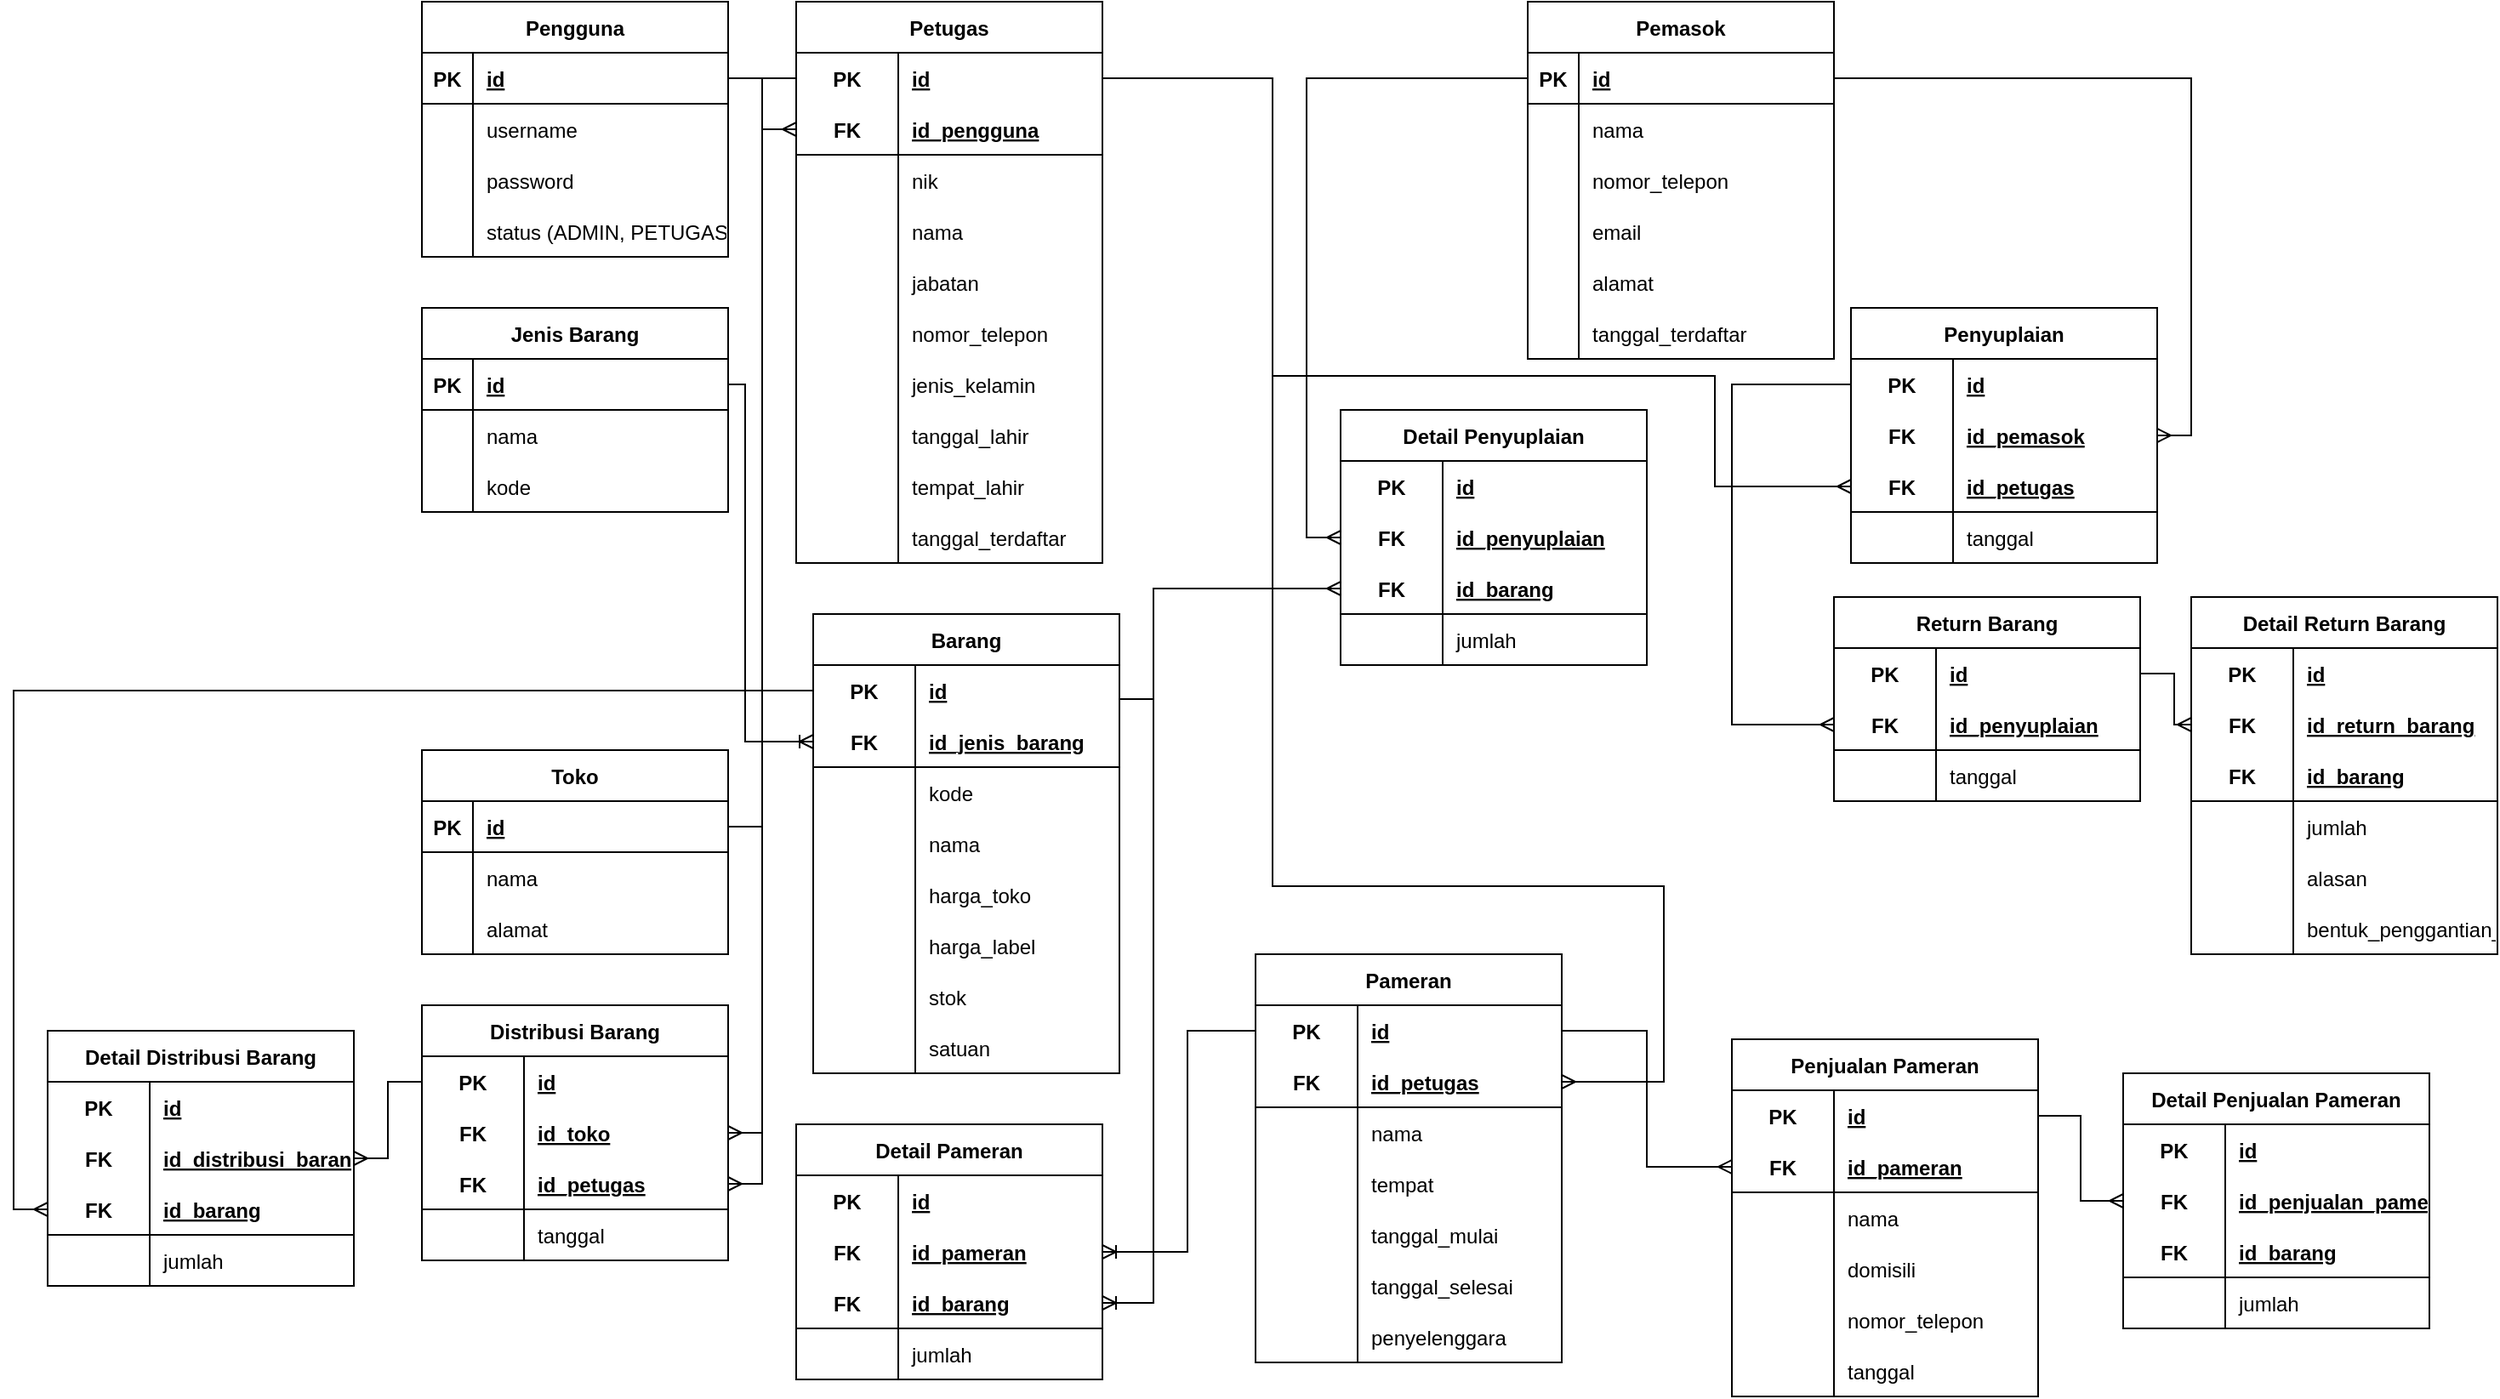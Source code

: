 <mxfile version="20.7.4" type="device"><diagram id="BdJibyrzbR2VFJq5c0Pj" name="Page-1"><mxGraphModel dx="2284" dy="884" grid="1" gridSize="10" guides="1" tooltips="1" connect="1" arrows="1" fold="1" page="1" pageScale="1" pageWidth="850" pageHeight="1100" math="0" shadow="0"><root><mxCell id="0"/><mxCell id="1" parent="0"/><mxCell id="Quklo6QpkOoE_XOePF41-1" value="Petugas" style="shape=table;startSize=30;container=1;collapsible=1;childLayout=tableLayout;fixedRows=1;rowLines=0;fontStyle=1;align=center;resizeLast=1;" parent="1" vertex="1"><mxGeometry x="230" y="10" width="180" height="330" as="geometry"/></mxCell><mxCell id="Quklo6QpkOoE_XOePF41-2" value="" style="shape=tableRow;horizontal=0;startSize=0;swimlaneHead=0;swimlaneBody=0;fillColor=none;collapsible=0;dropTarget=0;points=[[0,0.5],[1,0.5]];portConstraint=eastwest;top=0;left=0;right=0;bottom=0;" parent="Quklo6QpkOoE_XOePF41-1" vertex="1"><mxGeometry y="30" width="180" height="30" as="geometry"/></mxCell><mxCell id="Quklo6QpkOoE_XOePF41-3" value="PK" style="shape=partialRectangle;connectable=0;fillColor=none;top=0;left=0;bottom=0;right=0;fontStyle=1;overflow=hidden;" parent="Quklo6QpkOoE_XOePF41-2" vertex="1"><mxGeometry width="60" height="30" as="geometry"><mxRectangle width="60" height="30" as="alternateBounds"/></mxGeometry></mxCell><mxCell id="Quklo6QpkOoE_XOePF41-4" value="id" style="shape=partialRectangle;connectable=0;fillColor=none;top=0;left=0;bottom=0;right=0;align=left;spacingLeft=6;fontStyle=5;overflow=hidden;" parent="Quklo6QpkOoE_XOePF41-2" vertex="1"><mxGeometry x="60" width="120" height="30" as="geometry"><mxRectangle width="120" height="30" as="alternateBounds"/></mxGeometry></mxCell><mxCell id="Quklo6QpkOoE_XOePF41-5" value="" style="shape=tableRow;horizontal=0;startSize=0;swimlaneHead=0;swimlaneBody=0;fillColor=none;collapsible=0;dropTarget=0;points=[[0,0.5],[1,0.5]];portConstraint=eastwest;top=0;left=0;right=0;bottom=1;" parent="Quklo6QpkOoE_XOePF41-1" vertex="1"><mxGeometry y="60" width="180" height="30" as="geometry"/></mxCell><mxCell id="Quklo6QpkOoE_XOePF41-6" value="FK" style="shape=partialRectangle;connectable=0;fillColor=none;top=0;left=0;bottom=0;right=0;fontStyle=1;overflow=hidden;" parent="Quklo6QpkOoE_XOePF41-5" vertex="1"><mxGeometry width="60" height="30" as="geometry"><mxRectangle width="60" height="30" as="alternateBounds"/></mxGeometry></mxCell><mxCell id="Quklo6QpkOoE_XOePF41-7" value="id_pengguna" style="shape=partialRectangle;connectable=0;fillColor=none;top=0;left=0;bottom=0;right=0;align=left;spacingLeft=6;fontStyle=5;overflow=hidden;" parent="Quklo6QpkOoE_XOePF41-5" vertex="1"><mxGeometry x="60" width="120" height="30" as="geometry"><mxRectangle width="120" height="30" as="alternateBounds"/></mxGeometry></mxCell><mxCell id="Quklo6QpkOoE_XOePF41-8" value="" style="shape=tableRow;horizontal=0;startSize=0;swimlaneHead=0;swimlaneBody=0;fillColor=none;collapsible=0;dropTarget=0;points=[[0,0.5],[1,0.5]];portConstraint=eastwest;top=0;left=0;right=0;bottom=0;" parent="Quklo6QpkOoE_XOePF41-1" vertex="1"><mxGeometry y="90" width="180" height="30" as="geometry"/></mxCell><mxCell id="Quklo6QpkOoE_XOePF41-9" value="" style="shape=partialRectangle;connectable=0;fillColor=none;top=0;left=0;bottom=0;right=0;editable=1;overflow=hidden;" parent="Quklo6QpkOoE_XOePF41-8" vertex="1"><mxGeometry width="60" height="30" as="geometry"><mxRectangle width="60" height="30" as="alternateBounds"/></mxGeometry></mxCell><mxCell id="Quklo6QpkOoE_XOePF41-10" value="nik" style="shape=partialRectangle;connectable=0;fillColor=none;top=0;left=0;bottom=0;right=0;align=left;spacingLeft=6;overflow=hidden;" parent="Quklo6QpkOoE_XOePF41-8" vertex="1"><mxGeometry x="60" width="120" height="30" as="geometry"><mxRectangle width="120" height="30" as="alternateBounds"/></mxGeometry></mxCell><mxCell id="Quklo6QpkOoE_XOePF41-11" value="" style="shape=tableRow;horizontal=0;startSize=0;swimlaneHead=0;swimlaneBody=0;fillColor=none;collapsible=0;dropTarget=0;points=[[0,0.5],[1,0.5]];portConstraint=eastwest;top=0;left=0;right=0;bottom=0;" parent="Quklo6QpkOoE_XOePF41-1" vertex="1"><mxGeometry y="120" width="180" height="30" as="geometry"/></mxCell><mxCell id="Quklo6QpkOoE_XOePF41-12" value="" style="shape=partialRectangle;connectable=0;fillColor=none;top=0;left=0;bottom=0;right=0;editable=1;overflow=hidden;" parent="Quklo6QpkOoE_XOePF41-11" vertex="1"><mxGeometry width="60" height="30" as="geometry"><mxRectangle width="60" height="30" as="alternateBounds"/></mxGeometry></mxCell><mxCell id="Quklo6QpkOoE_XOePF41-13" value="nama" style="shape=partialRectangle;connectable=0;fillColor=none;top=0;left=0;bottom=0;right=0;align=left;spacingLeft=6;overflow=hidden;" parent="Quklo6QpkOoE_XOePF41-11" vertex="1"><mxGeometry x="60" width="120" height="30" as="geometry"><mxRectangle width="120" height="30" as="alternateBounds"/></mxGeometry></mxCell><mxCell id="oFv5SIGkWP6hAy3djiNC-5" value="" style="shape=tableRow;horizontal=0;startSize=0;swimlaneHead=0;swimlaneBody=0;fillColor=none;collapsible=0;dropTarget=0;points=[[0,0.5],[1,0.5]];portConstraint=eastwest;top=0;left=0;right=0;bottom=0;" parent="Quklo6QpkOoE_XOePF41-1" vertex="1"><mxGeometry y="150" width="180" height="30" as="geometry"/></mxCell><mxCell id="oFv5SIGkWP6hAy3djiNC-6" value="" style="shape=partialRectangle;connectable=0;fillColor=none;top=0;left=0;bottom=0;right=0;editable=1;overflow=hidden;" parent="oFv5SIGkWP6hAy3djiNC-5" vertex="1"><mxGeometry width="60" height="30" as="geometry"><mxRectangle width="60" height="30" as="alternateBounds"/></mxGeometry></mxCell><mxCell id="oFv5SIGkWP6hAy3djiNC-7" value="jabatan" style="shape=partialRectangle;connectable=0;fillColor=none;top=0;left=0;bottom=0;right=0;align=left;spacingLeft=6;overflow=hidden;" parent="oFv5SIGkWP6hAy3djiNC-5" vertex="1"><mxGeometry x="60" width="120" height="30" as="geometry"><mxRectangle width="120" height="30" as="alternateBounds"/></mxGeometry></mxCell><mxCell id="Quklo6QpkOoE_XOePF41-28" value="" style="shape=tableRow;horizontal=0;startSize=0;swimlaneHead=0;swimlaneBody=0;fillColor=none;collapsible=0;dropTarget=0;points=[[0,0.5],[1,0.5]];portConstraint=eastwest;top=0;left=0;right=0;bottom=0;" parent="Quklo6QpkOoE_XOePF41-1" vertex="1"><mxGeometry y="180" width="180" height="30" as="geometry"/></mxCell><mxCell id="Quklo6QpkOoE_XOePF41-29" value="" style="shape=partialRectangle;connectable=0;fillColor=none;top=0;left=0;bottom=0;right=0;editable=1;overflow=hidden;" parent="Quklo6QpkOoE_XOePF41-28" vertex="1"><mxGeometry width="60" height="30" as="geometry"><mxRectangle width="60" height="30" as="alternateBounds"/></mxGeometry></mxCell><mxCell id="Quklo6QpkOoE_XOePF41-30" value="nomor_telepon" style="shape=partialRectangle;connectable=0;fillColor=none;top=0;left=0;bottom=0;right=0;align=left;spacingLeft=6;overflow=hidden;" parent="Quklo6QpkOoE_XOePF41-28" vertex="1"><mxGeometry x="60" width="120" height="30" as="geometry"><mxRectangle width="120" height="30" as="alternateBounds"/></mxGeometry></mxCell><mxCell id="Quklo6QpkOoE_XOePF41-31" value="" style="shape=tableRow;horizontal=0;startSize=0;swimlaneHead=0;swimlaneBody=0;fillColor=none;collapsible=0;dropTarget=0;points=[[0,0.5],[1,0.5]];portConstraint=eastwest;top=0;left=0;right=0;bottom=0;" parent="Quklo6QpkOoE_XOePF41-1" vertex="1"><mxGeometry y="210" width="180" height="30" as="geometry"/></mxCell><mxCell id="Quklo6QpkOoE_XOePF41-32" value="" style="shape=partialRectangle;connectable=0;fillColor=none;top=0;left=0;bottom=0;right=0;editable=1;overflow=hidden;" parent="Quklo6QpkOoE_XOePF41-31" vertex="1"><mxGeometry width="60" height="30" as="geometry"><mxRectangle width="60" height="30" as="alternateBounds"/></mxGeometry></mxCell><mxCell id="Quklo6QpkOoE_XOePF41-33" value="jenis_kelamin" style="shape=partialRectangle;connectable=0;fillColor=none;top=0;left=0;bottom=0;right=0;align=left;spacingLeft=6;overflow=hidden;" parent="Quklo6QpkOoE_XOePF41-31" vertex="1"><mxGeometry x="60" width="120" height="30" as="geometry"><mxRectangle width="120" height="30" as="alternateBounds"/></mxGeometry></mxCell><mxCell id="Quklo6QpkOoE_XOePF41-34" value="" style="shape=tableRow;horizontal=0;startSize=0;swimlaneHead=0;swimlaneBody=0;fillColor=none;collapsible=0;dropTarget=0;points=[[0,0.5],[1,0.5]];portConstraint=eastwest;top=0;left=0;right=0;bottom=0;" parent="Quklo6QpkOoE_XOePF41-1" vertex="1"><mxGeometry y="240" width="180" height="30" as="geometry"/></mxCell><mxCell id="Quklo6QpkOoE_XOePF41-35" value="" style="shape=partialRectangle;connectable=0;fillColor=none;top=0;left=0;bottom=0;right=0;editable=1;overflow=hidden;" parent="Quklo6QpkOoE_XOePF41-34" vertex="1"><mxGeometry width="60" height="30" as="geometry"><mxRectangle width="60" height="30" as="alternateBounds"/></mxGeometry></mxCell><mxCell id="Quklo6QpkOoE_XOePF41-36" value="tanggal_lahir" style="shape=partialRectangle;connectable=0;fillColor=none;top=0;left=0;bottom=0;right=0;align=left;spacingLeft=6;overflow=hidden;" parent="Quklo6QpkOoE_XOePF41-34" vertex="1"><mxGeometry x="60" width="120" height="30" as="geometry"><mxRectangle width="120" height="30" as="alternateBounds"/></mxGeometry></mxCell><mxCell id="Quklo6QpkOoE_XOePF41-37" value="" style="shape=tableRow;horizontal=0;startSize=0;swimlaneHead=0;swimlaneBody=0;fillColor=none;collapsible=0;dropTarget=0;points=[[0,0.5],[1,0.5]];portConstraint=eastwest;top=0;left=0;right=0;bottom=0;" parent="Quklo6QpkOoE_XOePF41-1" vertex="1"><mxGeometry y="270" width="180" height="30" as="geometry"/></mxCell><mxCell id="Quklo6QpkOoE_XOePF41-38" value="" style="shape=partialRectangle;connectable=0;fillColor=none;top=0;left=0;bottom=0;right=0;editable=1;overflow=hidden;" parent="Quklo6QpkOoE_XOePF41-37" vertex="1"><mxGeometry width="60" height="30" as="geometry"><mxRectangle width="60" height="30" as="alternateBounds"/></mxGeometry></mxCell><mxCell id="Quklo6QpkOoE_XOePF41-39" value="tempat_lahir" style="shape=partialRectangle;connectable=0;fillColor=none;top=0;left=0;bottom=0;right=0;align=left;spacingLeft=6;overflow=hidden;" parent="Quklo6QpkOoE_XOePF41-37" vertex="1"><mxGeometry x="60" width="120" height="30" as="geometry"><mxRectangle width="120" height="30" as="alternateBounds"/></mxGeometry></mxCell><mxCell id="tUYfV4Eb0-IHnWodbum1-1" value="" style="shape=tableRow;horizontal=0;startSize=0;swimlaneHead=0;swimlaneBody=0;fillColor=none;collapsible=0;dropTarget=0;points=[[0,0.5],[1,0.5]];portConstraint=eastwest;top=0;left=0;right=0;bottom=0;" parent="Quklo6QpkOoE_XOePF41-1" vertex="1"><mxGeometry y="300" width="180" height="30" as="geometry"/></mxCell><mxCell id="tUYfV4Eb0-IHnWodbum1-2" value="" style="shape=partialRectangle;connectable=0;fillColor=none;top=0;left=0;bottom=0;right=0;editable=1;overflow=hidden;" parent="tUYfV4Eb0-IHnWodbum1-1" vertex="1"><mxGeometry width="60" height="30" as="geometry"><mxRectangle width="60" height="30" as="alternateBounds"/></mxGeometry></mxCell><mxCell id="tUYfV4Eb0-IHnWodbum1-3" value="tanggal_terdaftar" style="shape=partialRectangle;connectable=0;fillColor=none;top=0;left=0;bottom=0;right=0;align=left;spacingLeft=6;overflow=hidden;" parent="tUYfV4Eb0-IHnWodbum1-1" vertex="1"><mxGeometry x="60" width="120" height="30" as="geometry"><mxRectangle width="120" height="30" as="alternateBounds"/></mxGeometry></mxCell><mxCell id="Quklo6QpkOoE_XOePF41-14" value="Pengguna" style="shape=table;startSize=30;container=1;collapsible=1;childLayout=tableLayout;fixedRows=1;rowLines=0;fontStyle=1;align=center;resizeLast=1;" parent="1" vertex="1"><mxGeometry x="10" y="10" width="180" height="150" as="geometry"/></mxCell><mxCell id="Quklo6QpkOoE_XOePF41-15" value="" style="shape=tableRow;horizontal=0;startSize=0;swimlaneHead=0;swimlaneBody=0;fillColor=none;collapsible=0;dropTarget=0;points=[[0,0.5],[1,0.5]];portConstraint=eastwest;top=0;left=0;right=0;bottom=1;" parent="Quklo6QpkOoE_XOePF41-14" vertex="1"><mxGeometry y="30" width="180" height="30" as="geometry"/></mxCell><mxCell id="Quklo6QpkOoE_XOePF41-16" value="PK" style="shape=partialRectangle;connectable=0;fillColor=none;top=0;left=0;bottom=0;right=0;fontStyle=1;overflow=hidden;" parent="Quklo6QpkOoE_XOePF41-15" vertex="1"><mxGeometry width="30" height="30" as="geometry"><mxRectangle width="30" height="30" as="alternateBounds"/></mxGeometry></mxCell><mxCell id="Quklo6QpkOoE_XOePF41-17" value="id" style="shape=partialRectangle;connectable=0;fillColor=none;top=0;left=0;bottom=0;right=0;align=left;spacingLeft=6;fontStyle=5;overflow=hidden;" parent="Quklo6QpkOoE_XOePF41-15" vertex="1"><mxGeometry x="30" width="150" height="30" as="geometry"><mxRectangle width="150" height="30" as="alternateBounds"/></mxGeometry></mxCell><mxCell id="Quklo6QpkOoE_XOePF41-18" value="" style="shape=tableRow;horizontal=0;startSize=0;swimlaneHead=0;swimlaneBody=0;fillColor=none;collapsible=0;dropTarget=0;points=[[0,0.5],[1,0.5]];portConstraint=eastwest;top=0;left=0;right=0;bottom=0;" parent="Quklo6QpkOoE_XOePF41-14" vertex="1"><mxGeometry y="60" width="180" height="30" as="geometry"/></mxCell><mxCell id="Quklo6QpkOoE_XOePF41-19" value="" style="shape=partialRectangle;connectable=0;fillColor=none;top=0;left=0;bottom=0;right=0;editable=1;overflow=hidden;" parent="Quklo6QpkOoE_XOePF41-18" vertex="1"><mxGeometry width="30" height="30" as="geometry"><mxRectangle width="30" height="30" as="alternateBounds"/></mxGeometry></mxCell><mxCell id="Quklo6QpkOoE_XOePF41-20" value="username" style="shape=partialRectangle;connectable=0;fillColor=none;top=0;left=0;bottom=0;right=0;align=left;spacingLeft=6;overflow=hidden;" parent="Quklo6QpkOoE_XOePF41-18" vertex="1"><mxGeometry x="30" width="150" height="30" as="geometry"><mxRectangle width="150" height="30" as="alternateBounds"/></mxGeometry></mxCell><mxCell id="Quklo6QpkOoE_XOePF41-21" value="" style="shape=tableRow;horizontal=0;startSize=0;swimlaneHead=0;swimlaneBody=0;fillColor=none;collapsible=0;dropTarget=0;points=[[0,0.5],[1,0.5]];portConstraint=eastwest;top=0;left=0;right=0;bottom=0;" parent="Quklo6QpkOoE_XOePF41-14" vertex="1"><mxGeometry y="90" width="180" height="30" as="geometry"/></mxCell><mxCell id="Quklo6QpkOoE_XOePF41-22" value="" style="shape=partialRectangle;connectable=0;fillColor=none;top=0;left=0;bottom=0;right=0;editable=1;overflow=hidden;" parent="Quklo6QpkOoE_XOePF41-21" vertex="1"><mxGeometry width="30" height="30" as="geometry"><mxRectangle width="30" height="30" as="alternateBounds"/></mxGeometry></mxCell><mxCell id="Quklo6QpkOoE_XOePF41-23" value="password" style="shape=partialRectangle;connectable=0;fillColor=none;top=0;left=0;bottom=0;right=0;align=left;spacingLeft=6;overflow=hidden;" parent="Quklo6QpkOoE_XOePF41-21" vertex="1"><mxGeometry x="30" width="150" height="30" as="geometry"><mxRectangle width="150" height="30" as="alternateBounds"/></mxGeometry></mxCell><mxCell id="Quklo6QpkOoE_XOePF41-24" value="" style="shape=tableRow;horizontal=0;startSize=0;swimlaneHead=0;swimlaneBody=0;fillColor=none;collapsible=0;dropTarget=0;points=[[0,0.5],[1,0.5]];portConstraint=eastwest;top=0;left=0;right=0;bottom=0;" parent="Quklo6QpkOoE_XOePF41-14" vertex="1"><mxGeometry y="120" width="180" height="30" as="geometry"/></mxCell><mxCell id="Quklo6QpkOoE_XOePF41-25" value="" style="shape=partialRectangle;connectable=0;fillColor=none;top=0;left=0;bottom=0;right=0;editable=1;overflow=hidden;" parent="Quklo6QpkOoE_XOePF41-24" vertex="1"><mxGeometry width="30" height="30" as="geometry"><mxRectangle width="30" height="30" as="alternateBounds"/></mxGeometry></mxCell><mxCell id="Quklo6QpkOoE_XOePF41-26" value="status (ADMIN, PETUGAS)" style="shape=partialRectangle;connectable=0;fillColor=none;top=0;left=0;bottom=0;right=0;align=left;spacingLeft=6;overflow=hidden;" parent="Quklo6QpkOoE_XOePF41-24" vertex="1"><mxGeometry x="30" width="150" height="30" as="geometry"><mxRectangle width="150" height="30" as="alternateBounds"/></mxGeometry></mxCell><mxCell id="Quklo6QpkOoE_XOePF41-40" value="Jenis Barang" style="shape=table;startSize=30;container=1;collapsible=1;childLayout=tableLayout;fixedRows=1;rowLines=0;fontStyle=1;align=center;resizeLast=1;" parent="1" vertex="1"><mxGeometry x="10" y="190" width="180" height="120" as="geometry"/></mxCell><mxCell id="Quklo6QpkOoE_XOePF41-41" value="" style="shape=tableRow;horizontal=0;startSize=0;swimlaneHead=0;swimlaneBody=0;fillColor=none;collapsible=0;dropTarget=0;points=[[0,0.5],[1,0.5]];portConstraint=eastwest;top=0;left=0;right=0;bottom=1;" parent="Quklo6QpkOoE_XOePF41-40" vertex="1"><mxGeometry y="30" width="180" height="30" as="geometry"/></mxCell><mxCell id="Quklo6QpkOoE_XOePF41-42" value="PK" style="shape=partialRectangle;connectable=0;fillColor=none;top=0;left=0;bottom=0;right=0;fontStyle=1;overflow=hidden;" parent="Quklo6QpkOoE_XOePF41-41" vertex="1"><mxGeometry width="30" height="30" as="geometry"><mxRectangle width="30" height="30" as="alternateBounds"/></mxGeometry></mxCell><mxCell id="Quklo6QpkOoE_XOePF41-43" value="id" style="shape=partialRectangle;connectable=0;fillColor=none;top=0;left=0;bottom=0;right=0;align=left;spacingLeft=6;fontStyle=5;overflow=hidden;" parent="Quklo6QpkOoE_XOePF41-41" vertex="1"><mxGeometry x="30" width="150" height="30" as="geometry"><mxRectangle width="150" height="30" as="alternateBounds"/></mxGeometry></mxCell><mxCell id="Quklo6QpkOoE_XOePF41-44" value="" style="shape=tableRow;horizontal=0;startSize=0;swimlaneHead=0;swimlaneBody=0;fillColor=none;collapsible=0;dropTarget=0;points=[[0,0.5],[1,0.5]];portConstraint=eastwest;top=0;left=0;right=0;bottom=0;" parent="Quklo6QpkOoE_XOePF41-40" vertex="1"><mxGeometry y="60" width="180" height="30" as="geometry"/></mxCell><mxCell id="Quklo6QpkOoE_XOePF41-45" value="" style="shape=partialRectangle;connectable=0;fillColor=none;top=0;left=0;bottom=0;right=0;editable=1;overflow=hidden;" parent="Quklo6QpkOoE_XOePF41-44" vertex="1"><mxGeometry width="30" height="30" as="geometry"><mxRectangle width="30" height="30" as="alternateBounds"/></mxGeometry></mxCell><mxCell id="Quklo6QpkOoE_XOePF41-46" value="nama" style="shape=partialRectangle;connectable=0;fillColor=none;top=0;left=0;bottom=0;right=0;align=left;spacingLeft=6;overflow=hidden;" parent="Quklo6QpkOoE_XOePF41-44" vertex="1"><mxGeometry x="30" width="150" height="30" as="geometry"><mxRectangle width="150" height="30" as="alternateBounds"/></mxGeometry></mxCell><mxCell id="Quklo6QpkOoE_XOePF41-47" value="" style="shape=tableRow;horizontal=0;startSize=0;swimlaneHead=0;swimlaneBody=0;fillColor=none;collapsible=0;dropTarget=0;points=[[0,0.5],[1,0.5]];portConstraint=eastwest;top=0;left=0;right=0;bottom=0;" parent="Quklo6QpkOoE_XOePF41-40" vertex="1"><mxGeometry y="90" width="180" height="30" as="geometry"/></mxCell><mxCell id="Quklo6QpkOoE_XOePF41-48" value="" style="shape=partialRectangle;connectable=0;fillColor=none;top=0;left=0;bottom=0;right=0;editable=1;overflow=hidden;" parent="Quklo6QpkOoE_XOePF41-47" vertex="1"><mxGeometry width="30" height="30" as="geometry"><mxRectangle width="30" height="30" as="alternateBounds"/></mxGeometry></mxCell><mxCell id="Quklo6QpkOoE_XOePF41-49" value="kode" style="shape=partialRectangle;connectable=0;fillColor=none;top=0;left=0;bottom=0;right=0;align=left;spacingLeft=6;overflow=hidden;" parent="Quklo6QpkOoE_XOePF41-47" vertex="1"><mxGeometry x="30" width="150" height="30" as="geometry"><mxRectangle width="150" height="30" as="alternateBounds"/></mxGeometry></mxCell><mxCell id="Quklo6QpkOoE_XOePF41-53" value="Barang" style="shape=table;startSize=30;container=1;collapsible=1;childLayout=tableLayout;fixedRows=1;rowLines=0;fontStyle=1;align=center;resizeLast=1;" parent="1" vertex="1"><mxGeometry x="240" y="370" width="180" height="270" as="geometry"/></mxCell><mxCell id="Quklo6QpkOoE_XOePF41-54" value="" style="shape=tableRow;horizontal=0;startSize=0;swimlaneHead=0;swimlaneBody=0;fillColor=none;collapsible=0;dropTarget=0;points=[[0,0.5],[1,0.5]];portConstraint=eastwest;top=0;left=0;right=0;bottom=0;" parent="Quklo6QpkOoE_XOePF41-53" vertex="1"><mxGeometry y="30" width="180" height="30" as="geometry"/></mxCell><mxCell id="Quklo6QpkOoE_XOePF41-55" value="PK" style="shape=partialRectangle;connectable=0;fillColor=none;top=0;left=0;bottom=0;right=0;fontStyle=1;overflow=hidden;" parent="Quklo6QpkOoE_XOePF41-54" vertex="1"><mxGeometry width="60" height="30" as="geometry"><mxRectangle width="60" height="30" as="alternateBounds"/></mxGeometry></mxCell><mxCell id="Quklo6QpkOoE_XOePF41-56" value="id" style="shape=partialRectangle;connectable=0;fillColor=none;top=0;left=0;bottom=0;right=0;align=left;spacingLeft=6;fontStyle=5;overflow=hidden;" parent="Quklo6QpkOoE_XOePF41-54" vertex="1"><mxGeometry x="60" width="120" height="30" as="geometry"><mxRectangle width="120" height="30" as="alternateBounds"/></mxGeometry></mxCell><mxCell id="Quklo6QpkOoE_XOePF41-57" value="" style="shape=tableRow;horizontal=0;startSize=0;swimlaneHead=0;swimlaneBody=0;fillColor=none;collapsible=0;dropTarget=0;points=[[0,0.5],[1,0.5]];portConstraint=eastwest;top=0;left=0;right=0;bottom=1;" parent="Quklo6QpkOoE_XOePF41-53" vertex="1"><mxGeometry y="60" width="180" height="30" as="geometry"/></mxCell><mxCell id="Quklo6QpkOoE_XOePF41-58" value="FK" style="shape=partialRectangle;connectable=0;fillColor=none;top=0;left=0;bottom=0;right=0;fontStyle=1;overflow=hidden;" parent="Quklo6QpkOoE_XOePF41-57" vertex="1"><mxGeometry width="60" height="30" as="geometry"><mxRectangle width="60" height="30" as="alternateBounds"/></mxGeometry></mxCell><mxCell id="Quklo6QpkOoE_XOePF41-59" value="id_jenis_barang" style="shape=partialRectangle;connectable=0;fillColor=none;top=0;left=0;bottom=0;right=0;align=left;spacingLeft=6;fontStyle=5;overflow=hidden;" parent="Quklo6QpkOoE_XOePF41-57" vertex="1"><mxGeometry x="60" width="120" height="30" as="geometry"><mxRectangle width="120" height="30" as="alternateBounds"/></mxGeometry></mxCell><mxCell id="Quklo6QpkOoE_XOePF41-196" value="" style="shape=tableRow;horizontal=0;startSize=0;swimlaneHead=0;swimlaneBody=0;fillColor=none;collapsible=0;dropTarget=0;points=[[0,0.5],[1,0.5]];portConstraint=eastwest;top=0;left=0;right=0;bottom=0;" parent="Quklo6QpkOoE_XOePF41-53" vertex="1"><mxGeometry y="90" width="180" height="30" as="geometry"/></mxCell><mxCell id="Quklo6QpkOoE_XOePF41-197" value="" style="shape=partialRectangle;connectable=0;fillColor=none;top=0;left=0;bottom=0;right=0;editable=1;overflow=hidden;" parent="Quklo6QpkOoE_XOePF41-196" vertex="1"><mxGeometry width="60" height="30" as="geometry"><mxRectangle width="60" height="30" as="alternateBounds"/></mxGeometry></mxCell><mxCell id="Quklo6QpkOoE_XOePF41-198" value="kode" style="shape=partialRectangle;connectable=0;fillColor=none;top=0;left=0;bottom=0;right=0;align=left;spacingLeft=6;overflow=hidden;" parent="Quklo6QpkOoE_XOePF41-196" vertex="1"><mxGeometry x="60" width="120" height="30" as="geometry"><mxRectangle width="120" height="30" as="alternateBounds"/></mxGeometry></mxCell><mxCell id="tUYfV4Eb0-IHnWodbum1-4" value="" style="shape=tableRow;horizontal=0;startSize=0;swimlaneHead=0;swimlaneBody=0;fillColor=none;collapsible=0;dropTarget=0;points=[[0,0.5],[1,0.5]];portConstraint=eastwest;top=0;left=0;right=0;bottom=0;" parent="Quklo6QpkOoE_XOePF41-53" vertex="1"><mxGeometry y="120" width="180" height="30" as="geometry"/></mxCell><mxCell id="tUYfV4Eb0-IHnWodbum1-5" value="" style="shape=partialRectangle;connectable=0;fillColor=none;top=0;left=0;bottom=0;right=0;editable=1;overflow=hidden;" parent="tUYfV4Eb0-IHnWodbum1-4" vertex="1"><mxGeometry width="60" height="30" as="geometry"><mxRectangle width="60" height="30" as="alternateBounds"/></mxGeometry></mxCell><mxCell id="tUYfV4Eb0-IHnWodbum1-6" value="nama" style="shape=partialRectangle;connectable=0;fillColor=none;top=0;left=0;bottom=0;right=0;align=left;spacingLeft=6;overflow=hidden;" parent="tUYfV4Eb0-IHnWodbum1-4" vertex="1"><mxGeometry x="60" width="120" height="30" as="geometry"><mxRectangle width="120" height="30" as="alternateBounds"/></mxGeometry></mxCell><mxCell id="Quklo6QpkOoE_XOePF41-63" value="" style="shape=tableRow;horizontal=0;startSize=0;swimlaneHead=0;swimlaneBody=0;fillColor=none;collapsible=0;dropTarget=0;points=[[0,0.5],[1,0.5]];portConstraint=eastwest;top=0;left=0;right=0;bottom=0;" parent="Quklo6QpkOoE_XOePF41-53" vertex="1"><mxGeometry y="150" width="180" height="30" as="geometry"/></mxCell><mxCell id="Quklo6QpkOoE_XOePF41-64" value="" style="shape=partialRectangle;connectable=0;fillColor=none;top=0;left=0;bottom=0;right=0;editable=1;overflow=hidden;" parent="Quklo6QpkOoE_XOePF41-63" vertex="1"><mxGeometry width="60" height="30" as="geometry"><mxRectangle width="60" height="30" as="alternateBounds"/></mxGeometry></mxCell><mxCell id="Quklo6QpkOoE_XOePF41-65" value="harga_toko" style="shape=partialRectangle;connectable=0;fillColor=none;top=0;left=0;bottom=0;right=0;align=left;spacingLeft=6;overflow=hidden;" parent="Quklo6QpkOoE_XOePF41-63" vertex="1"><mxGeometry x="60" width="120" height="30" as="geometry"><mxRectangle width="120" height="30" as="alternateBounds"/></mxGeometry></mxCell><mxCell id="Quklo6QpkOoE_XOePF41-66" value="" style="shape=tableRow;horizontal=0;startSize=0;swimlaneHead=0;swimlaneBody=0;fillColor=none;collapsible=0;dropTarget=0;points=[[0,0.5],[1,0.5]];portConstraint=eastwest;top=0;left=0;right=0;bottom=0;" parent="Quklo6QpkOoE_XOePF41-53" vertex="1"><mxGeometry y="180" width="180" height="30" as="geometry"/></mxCell><mxCell id="Quklo6QpkOoE_XOePF41-67" value="" style="shape=partialRectangle;connectable=0;fillColor=none;top=0;left=0;bottom=0;right=0;editable=1;overflow=hidden;" parent="Quklo6QpkOoE_XOePF41-66" vertex="1"><mxGeometry width="60" height="30" as="geometry"><mxRectangle width="60" height="30" as="alternateBounds"/></mxGeometry></mxCell><mxCell id="Quklo6QpkOoE_XOePF41-68" value="harga_label" style="shape=partialRectangle;connectable=0;fillColor=none;top=0;left=0;bottom=0;right=0;align=left;spacingLeft=6;overflow=hidden;" parent="Quklo6QpkOoE_XOePF41-66" vertex="1"><mxGeometry x="60" width="120" height="30" as="geometry"><mxRectangle width="120" height="30" as="alternateBounds"/></mxGeometry></mxCell><mxCell id="Quklo6QpkOoE_XOePF41-139" value="" style="shape=tableRow;horizontal=0;startSize=0;swimlaneHead=0;swimlaneBody=0;fillColor=none;collapsible=0;dropTarget=0;points=[[0,0.5],[1,0.5]];portConstraint=eastwest;top=0;left=0;right=0;bottom=0;" parent="Quklo6QpkOoE_XOePF41-53" vertex="1"><mxGeometry y="210" width="180" height="30" as="geometry"/></mxCell><mxCell id="Quklo6QpkOoE_XOePF41-140" value="" style="shape=partialRectangle;connectable=0;fillColor=none;top=0;left=0;bottom=0;right=0;editable=1;overflow=hidden;" parent="Quklo6QpkOoE_XOePF41-139" vertex="1"><mxGeometry width="60" height="30" as="geometry"><mxRectangle width="60" height="30" as="alternateBounds"/></mxGeometry></mxCell><mxCell id="Quklo6QpkOoE_XOePF41-141" value="stok" style="shape=partialRectangle;connectable=0;fillColor=none;top=0;left=0;bottom=0;right=0;align=left;spacingLeft=6;overflow=hidden;" parent="Quklo6QpkOoE_XOePF41-139" vertex="1"><mxGeometry x="60" width="120" height="30" as="geometry"><mxRectangle width="120" height="30" as="alternateBounds"/></mxGeometry></mxCell><mxCell id="wgymFbb-rKfR8KpXURr0-1" value="" style="shape=tableRow;horizontal=0;startSize=0;swimlaneHead=0;swimlaneBody=0;fillColor=none;collapsible=0;dropTarget=0;points=[[0,0.5],[1,0.5]];portConstraint=eastwest;top=0;left=0;right=0;bottom=0;" parent="Quklo6QpkOoE_XOePF41-53" vertex="1"><mxGeometry y="240" width="180" height="30" as="geometry"/></mxCell><mxCell id="wgymFbb-rKfR8KpXURr0-2" value="" style="shape=partialRectangle;connectable=0;fillColor=none;top=0;left=0;bottom=0;right=0;editable=1;overflow=hidden;" parent="wgymFbb-rKfR8KpXURr0-1" vertex="1"><mxGeometry width="60" height="30" as="geometry"><mxRectangle width="60" height="30" as="alternateBounds"/></mxGeometry></mxCell><mxCell id="wgymFbb-rKfR8KpXURr0-3" value="satuan" style="shape=partialRectangle;connectable=0;fillColor=none;top=0;left=0;bottom=0;right=0;align=left;spacingLeft=6;overflow=hidden;" parent="wgymFbb-rKfR8KpXURr0-1" vertex="1"><mxGeometry x="60" width="120" height="30" as="geometry"><mxRectangle width="120" height="30" as="alternateBounds"/></mxGeometry></mxCell><mxCell id="Quklo6QpkOoE_XOePF41-69" value="Pemasok" style="shape=table;startSize=30;container=1;collapsible=1;childLayout=tableLayout;fixedRows=1;rowLines=0;fontStyle=1;align=center;resizeLast=1;" parent="1" vertex="1"><mxGeometry x="660" y="10" width="180" height="210" as="geometry"/></mxCell><mxCell id="Quklo6QpkOoE_XOePF41-70" value="" style="shape=tableRow;horizontal=0;startSize=0;swimlaneHead=0;swimlaneBody=0;fillColor=none;collapsible=0;dropTarget=0;points=[[0,0.5],[1,0.5]];portConstraint=eastwest;top=0;left=0;right=0;bottom=1;" parent="Quklo6QpkOoE_XOePF41-69" vertex="1"><mxGeometry y="30" width="180" height="30" as="geometry"/></mxCell><mxCell id="Quklo6QpkOoE_XOePF41-71" value="PK" style="shape=partialRectangle;connectable=0;fillColor=none;top=0;left=0;bottom=0;right=0;fontStyle=1;overflow=hidden;" parent="Quklo6QpkOoE_XOePF41-70" vertex="1"><mxGeometry width="30" height="30" as="geometry"><mxRectangle width="30" height="30" as="alternateBounds"/></mxGeometry></mxCell><mxCell id="Quklo6QpkOoE_XOePF41-72" value="id" style="shape=partialRectangle;connectable=0;fillColor=none;top=0;left=0;bottom=0;right=0;align=left;spacingLeft=6;fontStyle=5;overflow=hidden;" parent="Quklo6QpkOoE_XOePF41-70" vertex="1"><mxGeometry x="30" width="150" height="30" as="geometry"><mxRectangle width="150" height="30" as="alternateBounds"/></mxGeometry></mxCell><mxCell id="Quklo6QpkOoE_XOePF41-73" value="" style="shape=tableRow;horizontal=0;startSize=0;swimlaneHead=0;swimlaneBody=0;fillColor=none;collapsible=0;dropTarget=0;points=[[0,0.5],[1,0.5]];portConstraint=eastwest;top=0;left=0;right=0;bottom=0;" parent="Quklo6QpkOoE_XOePF41-69" vertex="1"><mxGeometry y="60" width="180" height="30" as="geometry"/></mxCell><mxCell id="Quklo6QpkOoE_XOePF41-74" value="" style="shape=partialRectangle;connectable=0;fillColor=none;top=0;left=0;bottom=0;right=0;editable=1;overflow=hidden;" parent="Quklo6QpkOoE_XOePF41-73" vertex="1"><mxGeometry width="30" height="30" as="geometry"><mxRectangle width="30" height="30" as="alternateBounds"/></mxGeometry></mxCell><mxCell id="Quklo6QpkOoE_XOePF41-75" value="nama" style="shape=partialRectangle;connectable=0;fillColor=none;top=0;left=0;bottom=0;right=0;align=left;spacingLeft=6;overflow=hidden;" parent="Quklo6QpkOoE_XOePF41-73" vertex="1"><mxGeometry x="30" width="150" height="30" as="geometry"><mxRectangle width="150" height="30" as="alternateBounds"/></mxGeometry></mxCell><mxCell id="Quklo6QpkOoE_XOePF41-76" value="" style="shape=tableRow;horizontal=0;startSize=0;swimlaneHead=0;swimlaneBody=0;fillColor=none;collapsible=0;dropTarget=0;points=[[0,0.5],[1,0.5]];portConstraint=eastwest;top=0;left=0;right=0;bottom=0;" parent="Quklo6QpkOoE_XOePF41-69" vertex="1"><mxGeometry y="90" width="180" height="30" as="geometry"/></mxCell><mxCell id="Quklo6QpkOoE_XOePF41-77" value="" style="shape=partialRectangle;connectable=0;fillColor=none;top=0;left=0;bottom=0;right=0;editable=1;overflow=hidden;" parent="Quklo6QpkOoE_XOePF41-76" vertex="1"><mxGeometry width="30" height="30" as="geometry"><mxRectangle width="30" height="30" as="alternateBounds"/></mxGeometry></mxCell><mxCell id="Quklo6QpkOoE_XOePF41-78" value="nomor_telepon" style="shape=partialRectangle;connectable=0;fillColor=none;top=0;left=0;bottom=0;right=0;align=left;spacingLeft=6;overflow=hidden;" parent="Quklo6QpkOoE_XOePF41-76" vertex="1"><mxGeometry x="30" width="150" height="30" as="geometry"><mxRectangle width="150" height="30" as="alternateBounds"/></mxGeometry></mxCell><mxCell id="Quklo6QpkOoE_XOePF41-79" value="" style="shape=tableRow;horizontal=0;startSize=0;swimlaneHead=0;swimlaneBody=0;fillColor=none;collapsible=0;dropTarget=0;points=[[0,0.5],[1,0.5]];portConstraint=eastwest;top=0;left=0;right=0;bottom=0;" parent="Quklo6QpkOoE_XOePF41-69" vertex="1"><mxGeometry y="120" width="180" height="30" as="geometry"/></mxCell><mxCell id="Quklo6QpkOoE_XOePF41-80" value="" style="shape=partialRectangle;connectable=0;fillColor=none;top=0;left=0;bottom=0;right=0;editable=1;overflow=hidden;" parent="Quklo6QpkOoE_XOePF41-79" vertex="1"><mxGeometry width="30" height="30" as="geometry"><mxRectangle width="30" height="30" as="alternateBounds"/></mxGeometry></mxCell><mxCell id="Quklo6QpkOoE_XOePF41-81" value="email" style="shape=partialRectangle;connectable=0;fillColor=none;top=0;left=0;bottom=0;right=0;align=left;spacingLeft=6;overflow=hidden;" parent="Quklo6QpkOoE_XOePF41-79" vertex="1"><mxGeometry x="30" width="150" height="30" as="geometry"><mxRectangle width="150" height="30" as="alternateBounds"/></mxGeometry></mxCell><mxCell id="Quklo6QpkOoE_XOePF41-82" value="" style="shape=tableRow;horizontal=0;startSize=0;swimlaneHead=0;swimlaneBody=0;fillColor=none;collapsible=0;dropTarget=0;points=[[0,0.5],[1,0.5]];portConstraint=eastwest;top=0;left=0;right=0;bottom=0;" parent="Quklo6QpkOoE_XOePF41-69" vertex="1"><mxGeometry y="150" width="180" height="30" as="geometry"/></mxCell><mxCell id="Quklo6QpkOoE_XOePF41-83" value="" style="shape=partialRectangle;connectable=0;fillColor=none;top=0;left=0;bottom=0;right=0;editable=1;overflow=hidden;" parent="Quklo6QpkOoE_XOePF41-82" vertex="1"><mxGeometry width="30" height="30" as="geometry"><mxRectangle width="30" height="30" as="alternateBounds"/></mxGeometry></mxCell><mxCell id="Quklo6QpkOoE_XOePF41-84" value="alamat" style="shape=partialRectangle;connectable=0;fillColor=none;top=0;left=0;bottom=0;right=0;align=left;spacingLeft=6;overflow=hidden;" parent="Quklo6QpkOoE_XOePF41-82" vertex="1"><mxGeometry x="30" width="150" height="30" as="geometry"><mxRectangle width="150" height="30" as="alternateBounds"/></mxGeometry></mxCell><mxCell id="wgymFbb-rKfR8KpXURr0-4" value="" style="shape=tableRow;horizontal=0;startSize=0;swimlaneHead=0;swimlaneBody=0;fillColor=none;collapsible=0;dropTarget=0;points=[[0,0.5],[1,0.5]];portConstraint=eastwest;top=0;left=0;right=0;bottom=0;" parent="Quklo6QpkOoE_XOePF41-69" vertex="1"><mxGeometry y="180" width="180" height="30" as="geometry"/></mxCell><mxCell id="wgymFbb-rKfR8KpXURr0-5" value="" style="shape=partialRectangle;connectable=0;fillColor=none;top=0;left=0;bottom=0;right=0;editable=1;overflow=hidden;" parent="wgymFbb-rKfR8KpXURr0-4" vertex="1"><mxGeometry width="30" height="30" as="geometry"><mxRectangle width="30" height="30" as="alternateBounds"/></mxGeometry></mxCell><mxCell id="wgymFbb-rKfR8KpXURr0-6" value="tanggal_terdaftar" style="shape=partialRectangle;connectable=0;fillColor=none;top=0;left=0;bottom=0;right=0;align=left;spacingLeft=6;overflow=hidden;" parent="wgymFbb-rKfR8KpXURr0-4" vertex="1"><mxGeometry x="30" width="150" height="30" as="geometry"><mxRectangle width="150" height="30" as="alternateBounds"/></mxGeometry></mxCell><mxCell id="Quklo6QpkOoE_XOePF41-85" value="Penyuplaian" style="shape=table;startSize=30;container=1;collapsible=1;childLayout=tableLayout;fixedRows=1;rowLines=0;fontStyle=1;align=center;resizeLast=1;" parent="1" vertex="1"><mxGeometry x="850" y="190" width="180" height="150" as="geometry"/></mxCell><mxCell id="Quklo6QpkOoE_XOePF41-86" value="" style="shape=tableRow;horizontal=0;startSize=0;swimlaneHead=0;swimlaneBody=0;fillColor=none;collapsible=0;dropTarget=0;points=[[0,0.5],[1,0.5]];portConstraint=eastwest;top=0;left=0;right=0;bottom=0;" parent="Quklo6QpkOoE_XOePF41-85" vertex="1"><mxGeometry y="30" width="180" height="30" as="geometry"/></mxCell><mxCell id="Quklo6QpkOoE_XOePF41-87" value="PK" style="shape=partialRectangle;connectable=0;fillColor=none;top=0;left=0;bottom=0;right=0;fontStyle=1;overflow=hidden;" parent="Quklo6QpkOoE_XOePF41-86" vertex="1"><mxGeometry width="60" height="30" as="geometry"><mxRectangle width="60" height="30" as="alternateBounds"/></mxGeometry></mxCell><mxCell id="Quklo6QpkOoE_XOePF41-88" value="id" style="shape=partialRectangle;connectable=0;fillColor=none;top=0;left=0;bottom=0;right=0;align=left;spacingLeft=6;fontStyle=5;overflow=hidden;" parent="Quklo6QpkOoE_XOePF41-86" vertex="1"><mxGeometry x="60" width="120" height="30" as="geometry"><mxRectangle width="120" height="30" as="alternateBounds"/></mxGeometry></mxCell><mxCell id="Quklo6QpkOoE_XOePF41-101" value="" style="shape=tableRow;horizontal=0;startSize=0;swimlaneHead=0;swimlaneBody=0;fillColor=none;collapsible=0;dropTarget=0;points=[[0,0.5],[1,0.5]];portConstraint=eastwest;top=0;left=0;right=0;bottom=0;" parent="Quklo6QpkOoE_XOePF41-85" vertex="1"><mxGeometry y="60" width="180" height="30" as="geometry"/></mxCell><mxCell id="Quklo6QpkOoE_XOePF41-102" value="FK" style="shape=partialRectangle;connectable=0;fillColor=none;top=0;left=0;bottom=0;right=0;fontStyle=1;overflow=hidden;" parent="Quklo6QpkOoE_XOePF41-101" vertex="1"><mxGeometry width="60" height="30" as="geometry"><mxRectangle width="60" height="30" as="alternateBounds"/></mxGeometry></mxCell><mxCell id="Quklo6QpkOoE_XOePF41-103" value="id_pemasok" style="shape=partialRectangle;connectable=0;fillColor=none;top=0;left=0;bottom=0;right=0;align=left;spacingLeft=6;fontStyle=5;overflow=hidden;" parent="Quklo6QpkOoE_XOePF41-101" vertex="1"><mxGeometry x="60" width="120" height="30" as="geometry"><mxRectangle width="120" height="30" as="alternateBounds"/></mxGeometry></mxCell><mxCell id="Quklo6QpkOoE_XOePF41-89" value="" style="shape=tableRow;horizontal=0;startSize=0;swimlaneHead=0;swimlaneBody=0;fillColor=none;collapsible=0;dropTarget=0;points=[[0,0.5],[1,0.5]];portConstraint=eastwest;top=0;left=0;right=0;bottom=1;" parent="Quklo6QpkOoE_XOePF41-85" vertex="1"><mxGeometry y="90" width="180" height="30" as="geometry"/></mxCell><mxCell id="Quklo6QpkOoE_XOePF41-90" value="FK" style="shape=partialRectangle;connectable=0;fillColor=none;top=0;left=0;bottom=0;right=0;fontStyle=1;overflow=hidden;" parent="Quklo6QpkOoE_XOePF41-89" vertex="1"><mxGeometry width="60" height="30" as="geometry"><mxRectangle width="60" height="30" as="alternateBounds"/></mxGeometry></mxCell><mxCell id="Quklo6QpkOoE_XOePF41-91" value="id_petugas" style="shape=partialRectangle;connectable=0;fillColor=none;top=0;left=0;bottom=0;right=0;align=left;spacingLeft=6;fontStyle=5;overflow=hidden;" parent="Quklo6QpkOoE_XOePF41-89" vertex="1"><mxGeometry x="60" width="120" height="30" as="geometry"><mxRectangle width="120" height="30" as="alternateBounds"/></mxGeometry></mxCell><mxCell id="Quklo6QpkOoE_XOePF41-232" value="" style="shape=tableRow;horizontal=0;startSize=0;swimlaneHead=0;swimlaneBody=0;fillColor=none;collapsible=0;dropTarget=0;points=[[0,0.5],[1,0.5]];portConstraint=eastwest;top=0;left=0;right=0;bottom=0;" parent="Quklo6QpkOoE_XOePF41-85" vertex="1"><mxGeometry y="120" width="180" height="30" as="geometry"/></mxCell><mxCell id="Quklo6QpkOoE_XOePF41-233" value="" style="shape=partialRectangle;connectable=0;fillColor=none;top=0;left=0;bottom=0;right=0;editable=1;overflow=hidden;" parent="Quklo6QpkOoE_XOePF41-232" vertex="1"><mxGeometry width="60" height="30" as="geometry"><mxRectangle width="60" height="30" as="alternateBounds"/></mxGeometry></mxCell><mxCell id="Quklo6QpkOoE_XOePF41-234" value="tanggal" style="shape=partialRectangle;connectable=0;fillColor=none;top=0;left=0;bottom=0;right=0;align=left;spacingLeft=6;overflow=hidden;" parent="Quklo6QpkOoE_XOePF41-232" vertex="1"><mxGeometry x="60" width="120" height="30" as="geometry"><mxRectangle width="120" height="30" as="alternateBounds"/></mxGeometry></mxCell><mxCell id="Quklo6QpkOoE_XOePF41-123" value="Detail Pameran" style="shape=table;startSize=30;container=1;collapsible=1;childLayout=tableLayout;fixedRows=1;rowLines=0;fontStyle=1;align=center;resizeLast=1;" parent="1" vertex="1"><mxGeometry x="230" y="670" width="180" height="150" as="geometry"/></mxCell><mxCell id="Quklo6QpkOoE_XOePF41-124" value="" style="shape=tableRow;horizontal=0;startSize=0;swimlaneHead=0;swimlaneBody=0;fillColor=none;collapsible=0;dropTarget=0;points=[[0,0.5],[1,0.5]];portConstraint=eastwest;top=0;left=0;right=0;bottom=0;" parent="Quklo6QpkOoE_XOePF41-123" vertex="1"><mxGeometry y="30" width="180" height="30" as="geometry"/></mxCell><mxCell id="Quklo6QpkOoE_XOePF41-125" value="PK" style="shape=partialRectangle;connectable=0;fillColor=none;top=0;left=0;bottom=0;right=0;fontStyle=1;overflow=hidden;" parent="Quklo6QpkOoE_XOePF41-124" vertex="1"><mxGeometry width="60" height="30" as="geometry"><mxRectangle width="60" height="30" as="alternateBounds"/></mxGeometry></mxCell><mxCell id="Quklo6QpkOoE_XOePF41-126" value="id" style="shape=partialRectangle;connectable=0;fillColor=none;top=0;left=0;bottom=0;right=0;align=left;spacingLeft=6;fontStyle=5;overflow=hidden;" parent="Quklo6QpkOoE_XOePF41-124" vertex="1"><mxGeometry x="60" width="120" height="30" as="geometry"><mxRectangle width="120" height="30" as="alternateBounds"/></mxGeometry></mxCell><mxCell id="Quklo6QpkOoE_XOePF41-127" value="" style="shape=tableRow;horizontal=0;startSize=0;swimlaneHead=0;swimlaneBody=0;fillColor=none;collapsible=0;dropTarget=0;points=[[0,0.5],[1,0.5]];portConstraint=eastwest;top=0;left=0;right=0;bottom=0;" parent="Quklo6QpkOoE_XOePF41-123" vertex="1"><mxGeometry y="60" width="180" height="30" as="geometry"/></mxCell><mxCell id="Quklo6QpkOoE_XOePF41-128" value="FK" style="shape=partialRectangle;connectable=0;fillColor=none;top=0;left=0;bottom=0;right=0;fontStyle=1;overflow=hidden;" parent="Quklo6QpkOoE_XOePF41-127" vertex="1"><mxGeometry width="60" height="30" as="geometry"><mxRectangle width="60" height="30" as="alternateBounds"/></mxGeometry></mxCell><mxCell id="Quklo6QpkOoE_XOePF41-129" value="id_pameran" style="shape=partialRectangle;connectable=0;fillColor=none;top=0;left=0;bottom=0;right=0;align=left;spacingLeft=6;fontStyle=5;overflow=hidden;" parent="Quklo6QpkOoE_XOePF41-127" vertex="1"><mxGeometry x="60" width="120" height="30" as="geometry"><mxRectangle width="120" height="30" as="alternateBounds"/></mxGeometry></mxCell><mxCell id="Quklo6QpkOoE_XOePF41-130" value="" style="shape=tableRow;horizontal=0;startSize=0;swimlaneHead=0;swimlaneBody=0;fillColor=none;collapsible=0;dropTarget=0;points=[[0,0.5],[1,0.5]];portConstraint=eastwest;top=0;left=0;right=0;bottom=1;" parent="Quklo6QpkOoE_XOePF41-123" vertex="1"><mxGeometry y="90" width="180" height="30" as="geometry"/></mxCell><mxCell id="Quklo6QpkOoE_XOePF41-131" value="FK" style="shape=partialRectangle;connectable=0;fillColor=none;top=0;left=0;bottom=0;right=0;fontStyle=1;overflow=hidden;" parent="Quklo6QpkOoE_XOePF41-130" vertex="1"><mxGeometry width="60" height="30" as="geometry"><mxRectangle width="60" height="30" as="alternateBounds"/></mxGeometry></mxCell><mxCell id="Quklo6QpkOoE_XOePF41-132" value="id_barang" style="shape=partialRectangle;connectable=0;fillColor=none;top=0;left=0;bottom=0;right=0;align=left;spacingLeft=6;fontStyle=5;overflow=hidden;" parent="Quklo6QpkOoE_XOePF41-130" vertex="1"><mxGeometry x="60" width="120" height="30" as="geometry"><mxRectangle width="120" height="30" as="alternateBounds"/></mxGeometry></mxCell><mxCell id="Quklo6QpkOoE_XOePF41-136" value="" style="shape=tableRow;horizontal=0;startSize=0;swimlaneHead=0;swimlaneBody=0;fillColor=none;collapsible=0;dropTarget=0;points=[[0,0.5],[1,0.5]];portConstraint=eastwest;top=0;left=0;right=0;bottom=0;" parent="Quklo6QpkOoE_XOePF41-123" vertex="1"><mxGeometry y="120" width="180" height="30" as="geometry"/></mxCell><mxCell id="Quklo6QpkOoE_XOePF41-137" value="" style="shape=partialRectangle;connectable=0;fillColor=none;top=0;left=0;bottom=0;right=0;editable=1;overflow=hidden;" parent="Quklo6QpkOoE_XOePF41-136" vertex="1"><mxGeometry width="60" height="30" as="geometry"><mxRectangle width="60" height="30" as="alternateBounds"/></mxGeometry></mxCell><mxCell id="Quklo6QpkOoE_XOePF41-138" value="jumlah" style="shape=partialRectangle;connectable=0;fillColor=none;top=0;left=0;bottom=0;right=0;align=left;spacingLeft=6;overflow=hidden;" parent="Quklo6QpkOoE_XOePF41-136" vertex="1"><mxGeometry x="60" width="120" height="30" as="geometry"><mxRectangle width="120" height="30" as="alternateBounds"/></mxGeometry></mxCell><mxCell id="Quklo6QpkOoE_XOePF41-145" value="Pameran" style="shape=table;startSize=30;container=1;collapsible=1;childLayout=tableLayout;fixedRows=1;rowLines=0;fontStyle=1;align=center;resizeLast=1;" parent="1" vertex="1"><mxGeometry x="500" y="570" width="180" height="240" as="geometry"/></mxCell><mxCell id="Quklo6QpkOoE_XOePF41-146" value="" style="shape=tableRow;horizontal=0;startSize=0;swimlaneHead=0;swimlaneBody=0;fillColor=none;collapsible=0;dropTarget=0;points=[[0,0.5],[1,0.5]];portConstraint=eastwest;top=0;left=0;right=0;bottom=0;" parent="Quklo6QpkOoE_XOePF41-145" vertex="1"><mxGeometry y="30" width="180" height="30" as="geometry"/></mxCell><mxCell id="Quklo6QpkOoE_XOePF41-147" value="PK" style="shape=partialRectangle;connectable=0;fillColor=none;top=0;left=0;bottom=0;right=0;fontStyle=1;overflow=hidden;" parent="Quklo6QpkOoE_XOePF41-146" vertex="1"><mxGeometry width="60" height="30" as="geometry"><mxRectangle width="60" height="30" as="alternateBounds"/></mxGeometry></mxCell><mxCell id="Quklo6QpkOoE_XOePF41-148" value="id" style="shape=partialRectangle;connectable=0;fillColor=none;top=0;left=0;bottom=0;right=0;align=left;spacingLeft=6;fontStyle=5;overflow=hidden;" parent="Quklo6QpkOoE_XOePF41-146" vertex="1"><mxGeometry x="60" width="120" height="30" as="geometry"><mxRectangle width="120" height="30" as="alternateBounds"/></mxGeometry></mxCell><mxCell id="Quklo6QpkOoE_XOePF41-149" value="" style="shape=tableRow;horizontal=0;startSize=0;swimlaneHead=0;swimlaneBody=0;fillColor=none;collapsible=0;dropTarget=0;points=[[0,0.5],[1,0.5]];portConstraint=eastwest;top=0;left=0;right=0;bottom=1;" parent="Quklo6QpkOoE_XOePF41-145" vertex="1"><mxGeometry y="60" width="180" height="30" as="geometry"/></mxCell><mxCell id="Quklo6QpkOoE_XOePF41-150" value="FK" style="shape=partialRectangle;connectable=0;fillColor=none;top=0;left=0;bottom=0;right=0;fontStyle=1;overflow=hidden;" parent="Quklo6QpkOoE_XOePF41-149" vertex="1"><mxGeometry width="60" height="30" as="geometry"><mxRectangle width="60" height="30" as="alternateBounds"/></mxGeometry></mxCell><mxCell id="Quklo6QpkOoE_XOePF41-151" value="id_petugas" style="shape=partialRectangle;connectable=0;fillColor=none;top=0;left=0;bottom=0;right=0;align=left;spacingLeft=6;fontStyle=5;overflow=hidden;" parent="Quklo6QpkOoE_XOePF41-149" vertex="1"><mxGeometry x="60" width="120" height="30" as="geometry"><mxRectangle width="120" height="30" as="alternateBounds"/></mxGeometry></mxCell><mxCell id="Quklo6QpkOoE_XOePF41-152" value="" style="shape=tableRow;horizontal=0;startSize=0;swimlaneHead=0;swimlaneBody=0;fillColor=none;collapsible=0;dropTarget=0;points=[[0,0.5],[1,0.5]];portConstraint=eastwest;top=0;left=0;right=0;bottom=0;" parent="Quklo6QpkOoE_XOePF41-145" vertex="1"><mxGeometry y="90" width="180" height="30" as="geometry"/></mxCell><mxCell id="Quklo6QpkOoE_XOePF41-153" value="" style="shape=partialRectangle;connectable=0;fillColor=none;top=0;left=0;bottom=0;right=0;editable=1;overflow=hidden;" parent="Quklo6QpkOoE_XOePF41-152" vertex="1"><mxGeometry width="60" height="30" as="geometry"><mxRectangle width="60" height="30" as="alternateBounds"/></mxGeometry></mxCell><mxCell id="Quklo6QpkOoE_XOePF41-154" value="nama" style="shape=partialRectangle;connectable=0;fillColor=none;top=0;left=0;bottom=0;right=0;align=left;spacingLeft=6;overflow=hidden;" parent="Quklo6QpkOoE_XOePF41-152" vertex="1"><mxGeometry x="60" width="120" height="30" as="geometry"><mxRectangle width="120" height="30" as="alternateBounds"/></mxGeometry></mxCell><mxCell id="Quklo6QpkOoE_XOePF41-155" value="" style="shape=tableRow;horizontal=0;startSize=0;swimlaneHead=0;swimlaneBody=0;fillColor=none;collapsible=0;dropTarget=0;points=[[0,0.5],[1,0.5]];portConstraint=eastwest;top=0;left=0;right=0;bottom=0;" parent="Quklo6QpkOoE_XOePF41-145" vertex="1"><mxGeometry y="120" width="180" height="30" as="geometry"/></mxCell><mxCell id="Quklo6QpkOoE_XOePF41-156" value="" style="shape=partialRectangle;connectable=0;fillColor=none;top=0;left=0;bottom=0;right=0;editable=1;overflow=hidden;" parent="Quklo6QpkOoE_XOePF41-155" vertex="1"><mxGeometry width="60" height="30" as="geometry"><mxRectangle width="60" height="30" as="alternateBounds"/></mxGeometry></mxCell><mxCell id="Quklo6QpkOoE_XOePF41-157" value="tempat" style="shape=partialRectangle;connectable=0;fillColor=none;top=0;left=0;bottom=0;right=0;align=left;spacingLeft=6;overflow=hidden;" parent="Quklo6QpkOoE_XOePF41-155" vertex="1"><mxGeometry x="60" width="120" height="30" as="geometry"><mxRectangle width="120" height="30" as="alternateBounds"/></mxGeometry></mxCell><mxCell id="Quklo6QpkOoE_XOePF41-158" value="" style="shape=tableRow;horizontal=0;startSize=0;swimlaneHead=0;swimlaneBody=0;fillColor=none;collapsible=0;dropTarget=0;points=[[0,0.5],[1,0.5]];portConstraint=eastwest;top=0;left=0;right=0;bottom=0;" parent="Quklo6QpkOoE_XOePF41-145" vertex="1"><mxGeometry y="150" width="180" height="30" as="geometry"/></mxCell><mxCell id="Quklo6QpkOoE_XOePF41-159" value="" style="shape=partialRectangle;connectable=0;fillColor=none;top=0;left=0;bottom=0;right=0;editable=1;overflow=hidden;" parent="Quklo6QpkOoE_XOePF41-158" vertex="1"><mxGeometry width="60" height="30" as="geometry"><mxRectangle width="60" height="30" as="alternateBounds"/></mxGeometry></mxCell><mxCell id="Quklo6QpkOoE_XOePF41-160" value="tanggal_mulai" style="shape=partialRectangle;connectable=0;fillColor=none;top=0;left=0;bottom=0;right=0;align=left;spacingLeft=6;overflow=hidden;" parent="Quklo6QpkOoE_XOePF41-158" vertex="1"><mxGeometry x="60" width="120" height="30" as="geometry"><mxRectangle width="120" height="30" as="alternateBounds"/></mxGeometry></mxCell><mxCell id="Quklo6QpkOoE_XOePF41-161" value="" style="shape=tableRow;horizontal=0;startSize=0;swimlaneHead=0;swimlaneBody=0;fillColor=none;collapsible=0;dropTarget=0;points=[[0,0.5],[1,0.5]];portConstraint=eastwest;top=0;left=0;right=0;bottom=0;" parent="Quklo6QpkOoE_XOePF41-145" vertex="1"><mxGeometry y="180" width="180" height="30" as="geometry"/></mxCell><mxCell id="Quklo6QpkOoE_XOePF41-162" value="" style="shape=partialRectangle;connectable=0;fillColor=none;top=0;left=0;bottom=0;right=0;editable=1;overflow=hidden;" parent="Quklo6QpkOoE_XOePF41-161" vertex="1"><mxGeometry width="60" height="30" as="geometry"><mxRectangle width="60" height="30" as="alternateBounds"/></mxGeometry></mxCell><mxCell id="Quklo6QpkOoE_XOePF41-163" value="tanggal_selesai" style="shape=partialRectangle;connectable=0;fillColor=none;top=0;left=0;bottom=0;right=0;align=left;spacingLeft=6;overflow=hidden;" parent="Quklo6QpkOoE_XOePF41-161" vertex="1"><mxGeometry x="60" width="120" height="30" as="geometry"><mxRectangle width="120" height="30" as="alternateBounds"/></mxGeometry></mxCell><mxCell id="Quklo6QpkOoE_XOePF41-164" value="" style="shape=tableRow;horizontal=0;startSize=0;swimlaneHead=0;swimlaneBody=0;fillColor=none;collapsible=0;dropTarget=0;points=[[0,0.5],[1,0.5]];portConstraint=eastwest;top=0;left=0;right=0;bottom=0;" parent="Quklo6QpkOoE_XOePF41-145" vertex="1"><mxGeometry y="210" width="180" height="30" as="geometry"/></mxCell><mxCell id="Quklo6QpkOoE_XOePF41-165" value="" style="shape=partialRectangle;connectable=0;fillColor=none;top=0;left=0;bottom=0;right=0;editable=1;overflow=hidden;" parent="Quklo6QpkOoE_XOePF41-164" vertex="1"><mxGeometry width="60" height="30" as="geometry"><mxRectangle width="60" height="30" as="alternateBounds"/></mxGeometry></mxCell><mxCell id="Quklo6QpkOoE_XOePF41-166" value="penyelenggara" style="shape=partialRectangle;connectable=0;fillColor=none;top=0;left=0;bottom=0;right=0;align=left;spacingLeft=6;overflow=hidden;" parent="Quklo6QpkOoE_XOePF41-164" vertex="1"><mxGeometry x="60" width="120" height="30" as="geometry"><mxRectangle width="120" height="30" as="alternateBounds"/></mxGeometry></mxCell><mxCell id="Quklo6QpkOoE_XOePF41-167" style="edgeStyle=orthogonalEdgeStyle;rounded=0;orthogonalLoop=1;jettySize=auto;html=1;entryX=1;entryY=0.5;entryDx=0;entryDy=0;endArrow=ERoneToMany;endFill=0;exitX=0;exitY=0.5;exitDx=0;exitDy=0;" parent="1" source="Quklo6QpkOoE_XOePF41-146" target="Quklo6QpkOoE_XOePF41-127" edge="1"><mxGeometry relative="1" as="geometry"><Array as="points"><mxPoint x="460" y="615"/><mxPoint x="460" y="745"/></Array></mxGeometry></mxCell><mxCell id="Quklo6QpkOoE_XOePF41-168" style="edgeStyle=orthogonalEdgeStyle;rounded=0;orthogonalLoop=1;jettySize=auto;html=1;entryX=0;entryY=0.5;entryDx=0;entryDy=0;endArrow=ERoneToMany;endFill=0;" parent="1" source="Quklo6QpkOoE_XOePF41-41" target="Quklo6QpkOoE_XOePF41-57" edge="1"><mxGeometry relative="1" as="geometry"><Array as="points"><mxPoint x="200" y="235"/><mxPoint x="200" y="445"/></Array></mxGeometry></mxCell><mxCell id="Quklo6QpkOoE_XOePF41-172" style="edgeStyle=orthogonalEdgeStyle;rounded=0;orthogonalLoop=1;jettySize=auto;html=1;entryX=1;entryY=0.5;entryDx=0;entryDy=0;endArrow=ERoneToMany;endFill=0;exitX=1;exitY=0.5;exitDx=0;exitDy=0;" parent="1" source="Quklo6QpkOoE_XOePF41-54" target="Quklo6QpkOoE_XOePF41-130" edge="1"><mxGeometry x="0.079" y="10" relative="1" as="geometry"><Array as="points"><mxPoint x="420" y="420"/><mxPoint x="440" y="420"/><mxPoint x="440" y="775"/></Array><mxPoint as="offset"/></mxGeometry></mxCell><mxCell id="Quklo6QpkOoE_XOePF41-178" style="edgeStyle=orthogonalEdgeStyle;rounded=0;orthogonalLoop=1;jettySize=auto;html=1;entryX=0;entryY=0.5;entryDx=0;entryDy=0;endArrow=ERmany;endFill=0;" parent="1" source="Quklo6QpkOoE_XOePF41-15" target="Quklo6QpkOoE_XOePF41-5" edge="1"><mxGeometry relative="1" as="geometry"/></mxCell><mxCell id="Quklo6QpkOoE_XOePF41-179" style="edgeStyle=orthogonalEdgeStyle;rounded=0;orthogonalLoop=1;jettySize=auto;html=1;entryX=1;entryY=0.5;entryDx=0;entryDy=0;endArrow=ERmany;endFill=0;" parent="1" source="Quklo6QpkOoE_XOePF41-2" target="Quklo6QpkOoE_XOePF41-149" edge="1"><mxGeometry relative="1" as="geometry"><Array as="points"><mxPoint x="510" y="55"/><mxPoint x="510" y="530"/><mxPoint x="740" y="530"/><mxPoint x="740" y="645"/></Array></mxGeometry></mxCell><mxCell id="Quklo6QpkOoE_XOePF41-180" value="Return Barang" style="shape=table;startSize=30;container=1;collapsible=1;childLayout=tableLayout;fixedRows=1;rowLines=0;fontStyle=1;align=center;resizeLast=1;" parent="1" vertex="1"><mxGeometry x="840" y="360" width="180" height="120" as="geometry"/></mxCell><mxCell id="Quklo6QpkOoE_XOePF41-181" value="" style="shape=tableRow;horizontal=0;startSize=0;swimlaneHead=0;swimlaneBody=0;fillColor=none;collapsible=0;dropTarget=0;points=[[0,0.5],[1,0.5]];portConstraint=eastwest;top=0;left=0;right=0;bottom=0;" parent="Quklo6QpkOoE_XOePF41-180" vertex="1"><mxGeometry y="30" width="180" height="30" as="geometry"/></mxCell><mxCell id="Quklo6QpkOoE_XOePF41-182" value="PK" style="shape=partialRectangle;connectable=0;fillColor=none;top=0;left=0;bottom=0;right=0;fontStyle=1;overflow=hidden;" parent="Quklo6QpkOoE_XOePF41-181" vertex="1"><mxGeometry width="60" height="30" as="geometry"><mxRectangle width="60" height="30" as="alternateBounds"/></mxGeometry></mxCell><mxCell id="Quklo6QpkOoE_XOePF41-183" value="id" style="shape=partialRectangle;connectable=0;fillColor=none;top=0;left=0;bottom=0;right=0;align=left;spacingLeft=6;fontStyle=5;overflow=hidden;" parent="Quklo6QpkOoE_XOePF41-181" vertex="1"><mxGeometry x="60" width="120" height="30" as="geometry"><mxRectangle width="120" height="30" as="alternateBounds"/></mxGeometry></mxCell><mxCell id="Quklo6QpkOoE_XOePF41-187" value="" style="shape=tableRow;horizontal=0;startSize=0;swimlaneHead=0;swimlaneBody=0;fillColor=none;collapsible=0;dropTarget=0;points=[[0,0.5],[1,0.5]];portConstraint=eastwest;top=0;left=0;right=0;bottom=1;" parent="Quklo6QpkOoE_XOePF41-180" vertex="1"><mxGeometry y="60" width="180" height="30" as="geometry"/></mxCell><mxCell id="Quklo6QpkOoE_XOePF41-188" value="FK" style="shape=partialRectangle;connectable=0;fillColor=none;top=0;left=0;bottom=0;right=0;fontStyle=1;overflow=hidden;" parent="Quklo6QpkOoE_XOePF41-187" vertex="1"><mxGeometry width="60" height="30" as="geometry"><mxRectangle width="60" height="30" as="alternateBounds"/></mxGeometry></mxCell><mxCell id="Quklo6QpkOoE_XOePF41-189" value="id_penyuplaian" style="shape=partialRectangle;connectable=0;fillColor=none;top=0;left=0;bottom=0;right=0;align=left;spacingLeft=6;fontStyle=5;overflow=hidden;" parent="Quklo6QpkOoE_XOePF41-187" vertex="1"><mxGeometry x="60" width="120" height="30" as="geometry"><mxRectangle width="120" height="30" as="alternateBounds"/></mxGeometry></mxCell><mxCell id="Quklo6QpkOoE_XOePF41-190" value="" style="shape=tableRow;horizontal=0;startSize=0;swimlaneHead=0;swimlaneBody=0;fillColor=none;collapsible=0;dropTarget=0;points=[[0,0.5],[1,0.5]];portConstraint=eastwest;top=0;left=0;right=0;bottom=0;" parent="Quklo6QpkOoE_XOePF41-180" vertex="1"><mxGeometry y="90" width="180" height="30" as="geometry"/></mxCell><mxCell id="Quklo6QpkOoE_XOePF41-191" value="" style="shape=partialRectangle;connectable=0;fillColor=none;top=0;left=0;bottom=0;right=0;editable=1;overflow=hidden;" parent="Quklo6QpkOoE_XOePF41-190" vertex="1"><mxGeometry width="60" height="30" as="geometry"><mxRectangle width="60" height="30" as="alternateBounds"/></mxGeometry></mxCell><mxCell id="Quklo6QpkOoE_XOePF41-192" value="tanggal" style="shape=partialRectangle;connectable=0;fillColor=none;top=0;left=0;bottom=0;right=0;align=left;spacingLeft=6;overflow=hidden;" parent="Quklo6QpkOoE_XOePF41-190" vertex="1"><mxGeometry x="60" width="120" height="30" as="geometry"><mxRectangle width="120" height="30" as="alternateBounds"/></mxGeometry></mxCell><mxCell id="Quklo6QpkOoE_XOePF41-230" style="edgeStyle=orthogonalEdgeStyle;rounded=0;orthogonalLoop=1;jettySize=auto;html=1;entryX=0;entryY=0.5;entryDx=0;entryDy=0;endArrow=ERmany;endFill=0;" parent="1" source="Quklo6QpkOoE_XOePF41-86" target="Quklo6QpkOoE_XOePF41-187" edge="1"><mxGeometry relative="1" as="geometry"><mxPoint x="800" y="420" as="targetPoint"/><Array as="points"><mxPoint x="780" y="235"/><mxPoint x="780" y="435"/></Array></mxGeometry></mxCell><mxCell id="Quklo6QpkOoE_XOePF41-260" value="Penjualan Pameran" style="shape=table;startSize=30;container=1;collapsible=1;childLayout=tableLayout;fixedRows=1;rowLines=0;fontStyle=1;align=center;resizeLast=1;" parent="1" vertex="1"><mxGeometry x="780" y="620" width="180" height="210" as="geometry"/></mxCell><mxCell id="Quklo6QpkOoE_XOePF41-261" value="" style="shape=tableRow;horizontal=0;startSize=0;swimlaneHead=0;swimlaneBody=0;fillColor=none;collapsible=0;dropTarget=0;points=[[0,0.5],[1,0.5]];portConstraint=eastwest;top=0;left=0;right=0;bottom=0;" parent="Quklo6QpkOoE_XOePF41-260" vertex="1"><mxGeometry y="30" width="180" height="30" as="geometry"/></mxCell><mxCell id="Quklo6QpkOoE_XOePF41-262" value="PK" style="shape=partialRectangle;connectable=0;fillColor=none;top=0;left=0;bottom=0;right=0;fontStyle=1;overflow=hidden;" parent="Quklo6QpkOoE_XOePF41-261" vertex="1"><mxGeometry width="60" height="30" as="geometry"><mxRectangle width="60" height="30" as="alternateBounds"/></mxGeometry></mxCell><mxCell id="Quklo6QpkOoE_XOePF41-263" value="id" style="shape=partialRectangle;connectable=0;fillColor=none;top=0;left=0;bottom=0;right=0;align=left;spacingLeft=6;fontStyle=5;overflow=hidden;" parent="Quklo6QpkOoE_XOePF41-261" vertex="1"><mxGeometry x="60" width="120" height="30" as="geometry"><mxRectangle width="120" height="30" as="alternateBounds"/></mxGeometry></mxCell><mxCell id="Quklo6QpkOoE_XOePF41-270" value="" style="shape=tableRow;horizontal=0;startSize=0;swimlaneHead=0;swimlaneBody=0;fillColor=none;collapsible=0;dropTarget=0;points=[[0,0.5],[1,0.5]];portConstraint=eastwest;top=0;left=0;right=0;bottom=1;" parent="Quklo6QpkOoE_XOePF41-260" vertex="1"><mxGeometry y="60" width="180" height="30" as="geometry"/></mxCell><mxCell id="Quklo6QpkOoE_XOePF41-271" value="FK" style="shape=partialRectangle;connectable=0;fillColor=none;top=0;left=0;bottom=0;right=0;fontStyle=1;overflow=hidden;" parent="Quklo6QpkOoE_XOePF41-270" vertex="1"><mxGeometry width="60" height="30" as="geometry"><mxRectangle width="60" height="30" as="alternateBounds"/></mxGeometry></mxCell><mxCell id="Quklo6QpkOoE_XOePF41-272" value="id_pameran" style="shape=partialRectangle;connectable=0;fillColor=none;top=0;left=0;bottom=0;right=0;align=left;spacingLeft=6;fontStyle=5;overflow=hidden;" parent="Quklo6QpkOoE_XOePF41-270" vertex="1"><mxGeometry x="60" width="120" height="30" as="geometry"><mxRectangle width="120" height="30" as="alternateBounds"/></mxGeometry></mxCell><mxCell id="Quklo6QpkOoE_XOePF41-276" value="" style="shape=tableRow;horizontal=0;startSize=0;swimlaneHead=0;swimlaneBody=0;fillColor=none;collapsible=0;dropTarget=0;points=[[0,0.5],[1,0.5]];portConstraint=eastwest;top=0;left=0;right=0;bottom=0;" parent="Quklo6QpkOoE_XOePF41-260" vertex="1"><mxGeometry y="90" width="180" height="30" as="geometry"/></mxCell><mxCell id="Quklo6QpkOoE_XOePF41-277" value="" style="shape=partialRectangle;connectable=0;fillColor=none;top=0;left=0;bottom=0;right=0;editable=1;overflow=hidden;" parent="Quklo6QpkOoE_XOePF41-276" vertex="1"><mxGeometry width="60" height="30" as="geometry"><mxRectangle width="60" height="30" as="alternateBounds"/></mxGeometry></mxCell><mxCell id="Quklo6QpkOoE_XOePF41-278" value="nama" style="shape=partialRectangle;connectable=0;fillColor=none;top=0;left=0;bottom=0;right=0;align=left;spacingLeft=6;overflow=hidden;" parent="Quklo6QpkOoE_XOePF41-276" vertex="1"><mxGeometry x="60" width="120" height="30" as="geometry"><mxRectangle width="120" height="30" as="alternateBounds"/></mxGeometry></mxCell><mxCell id="zK-0bDtF_08K3eTeXIzG-1" value="" style="shape=tableRow;horizontal=0;startSize=0;swimlaneHead=0;swimlaneBody=0;fillColor=none;collapsible=0;dropTarget=0;points=[[0,0.5],[1,0.5]];portConstraint=eastwest;top=0;left=0;right=0;bottom=0;" parent="Quklo6QpkOoE_XOePF41-260" vertex="1"><mxGeometry y="120" width="180" height="30" as="geometry"/></mxCell><mxCell id="zK-0bDtF_08K3eTeXIzG-2" value="" style="shape=partialRectangle;connectable=0;fillColor=none;top=0;left=0;bottom=0;right=0;editable=1;overflow=hidden;" parent="zK-0bDtF_08K3eTeXIzG-1" vertex="1"><mxGeometry width="60" height="30" as="geometry"><mxRectangle width="60" height="30" as="alternateBounds"/></mxGeometry></mxCell><mxCell id="zK-0bDtF_08K3eTeXIzG-3" value="domisili" style="shape=partialRectangle;connectable=0;fillColor=none;top=0;left=0;bottom=0;right=0;align=left;spacingLeft=6;overflow=hidden;" parent="zK-0bDtF_08K3eTeXIzG-1" vertex="1"><mxGeometry x="60" width="120" height="30" as="geometry"><mxRectangle width="120" height="30" as="alternateBounds"/></mxGeometry></mxCell><mxCell id="wgymFbb-rKfR8KpXURr0-42" value="" style="shape=tableRow;horizontal=0;startSize=0;swimlaneHead=0;swimlaneBody=0;fillColor=none;collapsible=0;dropTarget=0;points=[[0,0.5],[1,0.5]];portConstraint=eastwest;top=0;left=0;right=0;bottom=0;" parent="Quklo6QpkOoE_XOePF41-260" vertex="1"><mxGeometry y="150" width="180" height="30" as="geometry"/></mxCell><mxCell id="wgymFbb-rKfR8KpXURr0-43" value="" style="shape=partialRectangle;connectable=0;fillColor=none;top=0;left=0;bottom=0;right=0;editable=1;overflow=hidden;" parent="wgymFbb-rKfR8KpXURr0-42" vertex="1"><mxGeometry width="60" height="30" as="geometry"><mxRectangle width="60" height="30" as="alternateBounds"/></mxGeometry></mxCell><mxCell id="wgymFbb-rKfR8KpXURr0-44" value="nomor_telepon" style="shape=partialRectangle;connectable=0;fillColor=none;top=0;left=0;bottom=0;right=0;align=left;spacingLeft=6;overflow=hidden;" parent="wgymFbb-rKfR8KpXURr0-42" vertex="1"><mxGeometry x="60" width="120" height="30" as="geometry"><mxRectangle width="120" height="30" as="alternateBounds"/></mxGeometry></mxCell><mxCell id="wgymFbb-rKfR8KpXURr0-46" value="" style="shape=tableRow;horizontal=0;startSize=0;swimlaneHead=0;swimlaneBody=0;fillColor=none;collapsible=0;dropTarget=0;points=[[0,0.5],[1,0.5]];portConstraint=eastwest;top=0;left=0;right=0;bottom=0;" parent="Quklo6QpkOoE_XOePF41-260" vertex="1"><mxGeometry y="180" width="180" height="30" as="geometry"/></mxCell><mxCell id="wgymFbb-rKfR8KpXURr0-47" value="" style="shape=partialRectangle;connectable=0;fillColor=none;top=0;left=0;bottom=0;right=0;editable=1;overflow=hidden;" parent="wgymFbb-rKfR8KpXURr0-46" vertex="1"><mxGeometry width="60" height="30" as="geometry"><mxRectangle width="60" height="30" as="alternateBounds"/></mxGeometry></mxCell><mxCell id="wgymFbb-rKfR8KpXURr0-48" value="tanggal" style="shape=partialRectangle;connectable=0;fillColor=none;top=0;left=0;bottom=0;right=0;align=left;spacingLeft=6;overflow=hidden;" parent="wgymFbb-rKfR8KpXURr0-46" vertex="1"><mxGeometry x="60" width="120" height="30" as="geometry"><mxRectangle width="120" height="30" as="alternateBounds"/></mxGeometry></mxCell><mxCell id="oFv5SIGkWP6hAy3djiNC-9" value="Detail Penyuplaian" style="shape=table;startSize=30;container=1;collapsible=1;childLayout=tableLayout;fixedRows=1;rowLines=0;fontStyle=1;align=center;resizeLast=1;" parent="1" vertex="1"><mxGeometry x="550" y="250" width="180" height="150" as="geometry"/></mxCell><mxCell id="oFv5SIGkWP6hAy3djiNC-10" value="" style="shape=tableRow;horizontal=0;startSize=0;swimlaneHead=0;swimlaneBody=0;fillColor=none;collapsible=0;dropTarget=0;points=[[0,0.5],[1,0.5]];portConstraint=eastwest;top=0;left=0;right=0;bottom=0;" parent="oFv5SIGkWP6hAy3djiNC-9" vertex="1"><mxGeometry y="30" width="180" height="30" as="geometry"/></mxCell><mxCell id="oFv5SIGkWP6hAy3djiNC-11" value="PK" style="shape=partialRectangle;connectable=0;fillColor=none;top=0;left=0;bottom=0;right=0;fontStyle=1;overflow=hidden;" parent="oFv5SIGkWP6hAy3djiNC-10" vertex="1"><mxGeometry width="60" height="30" as="geometry"><mxRectangle width="60" height="30" as="alternateBounds"/></mxGeometry></mxCell><mxCell id="oFv5SIGkWP6hAy3djiNC-12" value="id" style="shape=partialRectangle;connectable=0;fillColor=none;top=0;left=0;bottom=0;right=0;align=left;spacingLeft=6;fontStyle=5;overflow=hidden;" parent="oFv5SIGkWP6hAy3djiNC-10" vertex="1"><mxGeometry x="60" width="120" height="30" as="geometry"><mxRectangle width="120" height="30" as="alternateBounds"/></mxGeometry></mxCell><mxCell id="oFv5SIGkWP6hAy3djiNC-13" value="" style="shape=tableRow;horizontal=0;startSize=0;swimlaneHead=0;swimlaneBody=0;fillColor=none;collapsible=0;dropTarget=0;points=[[0,0.5],[1,0.5]];portConstraint=eastwest;top=0;left=0;right=0;bottom=0;" parent="oFv5SIGkWP6hAy3djiNC-9" vertex="1"><mxGeometry y="60" width="180" height="30" as="geometry"/></mxCell><mxCell id="oFv5SIGkWP6hAy3djiNC-14" value="FK" style="shape=partialRectangle;connectable=0;fillColor=none;top=0;left=0;bottom=0;right=0;fontStyle=1;overflow=hidden;" parent="oFv5SIGkWP6hAy3djiNC-13" vertex="1"><mxGeometry width="60" height="30" as="geometry"><mxRectangle width="60" height="30" as="alternateBounds"/></mxGeometry></mxCell><mxCell id="oFv5SIGkWP6hAy3djiNC-15" value="id_penyuplaian" style="shape=partialRectangle;connectable=0;fillColor=none;top=0;left=0;bottom=0;right=0;align=left;spacingLeft=6;fontStyle=5;overflow=hidden;" parent="oFv5SIGkWP6hAy3djiNC-13" vertex="1"><mxGeometry x="60" width="120" height="30" as="geometry"><mxRectangle width="120" height="30" as="alternateBounds"/></mxGeometry></mxCell><mxCell id="oFv5SIGkWP6hAy3djiNC-16" value="" style="shape=tableRow;horizontal=0;startSize=0;swimlaneHead=0;swimlaneBody=0;fillColor=none;collapsible=0;dropTarget=0;points=[[0,0.5],[1,0.5]];portConstraint=eastwest;top=0;left=0;right=0;bottom=1;" parent="oFv5SIGkWP6hAy3djiNC-9" vertex="1"><mxGeometry y="90" width="180" height="30" as="geometry"/></mxCell><mxCell id="oFv5SIGkWP6hAy3djiNC-17" value="FK" style="shape=partialRectangle;connectable=0;fillColor=none;top=0;left=0;bottom=0;right=0;fontStyle=1;overflow=hidden;" parent="oFv5SIGkWP6hAy3djiNC-16" vertex="1"><mxGeometry width="60" height="30" as="geometry"><mxRectangle width="60" height="30" as="alternateBounds"/></mxGeometry></mxCell><mxCell id="oFv5SIGkWP6hAy3djiNC-18" value="id_barang" style="shape=partialRectangle;connectable=0;fillColor=none;top=0;left=0;bottom=0;right=0;align=left;spacingLeft=6;fontStyle=5;overflow=hidden;" parent="oFv5SIGkWP6hAy3djiNC-16" vertex="1"><mxGeometry x="60" width="120" height="30" as="geometry"><mxRectangle width="120" height="30" as="alternateBounds"/></mxGeometry></mxCell><mxCell id="oFv5SIGkWP6hAy3djiNC-25" value="" style="shape=tableRow;horizontal=0;startSize=0;swimlaneHead=0;swimlaneBody=0;fillColor=none;collapsible=0;dropTarget=0;points=[[0,0.5],[1,0.5]];portConstraint=eastwest;top=0;left=0;right=0;bottom=0;" parent="oFv5SIGkWP6hAy3djiNC-9" vertex="1"><mxGeometry y="120" width="180" height="30" as="geometry"/></mxCell><mxCell id="oFv5SIGkWP6hAy3djiNC-26" value="" style="shape=partialRectangle;connectable=0;fillColor=none;top=0;left=0;bottom=0;right=0;editable=1;overflow=hidden;" parent="oFv5SIGkWP6hAy3djiNC-25" vertex="1"><mxGeometry width="60" height="30" as="geometry"><mxRectangle width="60" height="30" as="alternateBounds"/></mxGeometry></mxCell><mxCell id="oFv5SIGkWP6hAy3djiNC-27" value="jumlah" style="shape=partialRectangle;connectable=0;fillColor=none;top=0;left=0;bottom=0;right=0;align=left;spacingLeft=6;overflow=hidden;" parent="oFv5SIGkWP6hAy3djiNC-25" vertex="1"><mxGeometry x="60" width="120" height="30" as="geometry"><mxRectangle width="120" height="30" as="alternateBounds"/></mxGeometry></mxCell><mxCell id="oFv5SIGkWP6hAy3djiNC-28" style="edgeStyle=orthogonalEdgeStyle;rounded=0;orthogonalLoop=1;jettySize=auto;html=1;entryX=0;entryY=0.5;entryDx=0;entryDy=0;endArrow=ERmany;endFill=0;" parent="1" source="Quklo6QpkOoE_XOePF41-54" target="oFv5SIGkWP6hAy3djiNC-16" edge="1"><mxGeometry relative="1" as="geometry"><Array as="points"><mxPoint x="440" y="420"/><mxPoint x="440" y="355"/></Array></mxGeometry></mxCell><mxCell id="oFv5SIGkWP6hAy3djiNC-29" style="edgeStyle=orthogonalEdgeStyle;rounded=0;orthogonalLoop=1;jettySize=auto;html=1;entryX=1;entryY=0.5;entryDx=0;entryDy=0;endArrow=ERmany;endFill=0;" parent="1" source="Quklo6QpkOoE_XOePF41-70" target="Quklo6QpkOoE_XOePF41-101" edge="1"><mxGeometry relative="1" as="geometry"/></mxCell><mxCell id="oFv5SIGkWP6hAy3djiNC-30" style="edgeStyle=orthogonalEdgeStyle;rounded=0;orthogonalLoop=1;jettySize=auto;html=1;entryX=0;entryY=0.5;entryDx=0;entryDy=0;endArrow=ERmany;endFill=0;" parent="1" source="Quklo6QpkOoE_XOePF41-2" target="Quklo6QpkOoE_XOePF41-89" edge="1"><mxGeometry relative="1" as="geometry"><Array as="points"><mxPoint x="510" y="55"/><mxPoint x="510" y="230"/><mxPoint x="770" y="230"/><mxPoint x="770" y="295"/></Array></mxGeometry></mxCell><mxCell id="oFv5SIGkWP6hAy3djiNC-31" style="edgeStyle=orthogonalEdgeStyle;rounded=0;orthogonalLoop=1;jettySize=auto;html=1;entryX=0;entryY=0.5;entryDx=0;entryDy=0;endArrow=ERmany;endFill=0;" parent="1" source="Quklo6QpkOoE_XOePF41-70" target="oFv5SIGkWP6hAy3djiNC-13" edge="1"><mxGeometry relative="1" as="geometry"/></mxCell><mxCell id="wgymFbb-rKfR8KpXURr0-7" value="Detail Return Barang" style="shape=table;startSize=30;container=1;collapsible=1;childLayout=tableLayout;fixedRows=1;rowLines=0;fontStyle=1;align=center;resizeLast=1;" parent="1" vertex="1"><mxGeometry x="1050" y="360" width="180" height="210" as="geometry"/></mxCell><mxCell id="wgymFbb-rKfR8KpXURr0-8" value="" style="shape=tableRow;horizontal=0;startSize=0;swimlaneHead=0;swimlaneBody=0;fillColor=none;collapsible=0;dropTarget=0;points=[[0,0.5],[1,0.5]];portConstraint=eastwest;top=0;left=0;right=0;bottom=0;" parent="wgymFbb-rKfR8KpXURr0-7" vertex="1"><mxGeometry y="30" width="180" height="30" as="geometry"/></mxCell><mxCell id="wgymFbb-rKfR8KpXURr0-9" value="PK" style="shape=partialRectangle;connectable=0;fillColor=none;top=0;left=0;bottom=0;right=0;fontStyle=1;overflow=hidden;" parent="wgymFbb-rKfR8KpXURr0-8" vertex="1"><mxGeometry width="60" height="30" as="geometry"><mxRectangle width="60" height="30" as="alternateBounds"/></mxGeometry></mxCell><mxCell id="wgymFbb-rKfR8KpXURr0-10" value="id" style="shape=partialRectangle;connectable=0;fillColor=none;top=0;left=0;bottom=0;right=0;align=left;spacingLeft=6;fontStyle=5;overflow=hidden;" parent="wgymFbb-rKfR8KpXURr0-8" vertex="1"><mxGeometry x="60" width="120" height="30" as="geometry"><mxRectangle width="120" height="30" as="alternateBounds"/></mxGeometry></mxCell><mxCell id="wgymFbb-rKfR8KpXURr0-11" value="" style="shape=tableRow;horizontal=0;startSize=0;swimlaneHead=0;swimlaneBody=0;fillColor=none;collapsible=0;dropTarget=0;points=[[0,0.5],[1,0.5]];portConstraint=eastwest;top=0;left=0;right=0;bottom=0;" parent="wgymFbb-rKfR8KpXURr0-7" vertex="1"><mxGeometry y="60" width="180" height="30" as="geometry"/></mxCell><mxCell id="wgymFbb-rKfR8KpXURr0-12" value="FK" style="shape=partialRectangle;connectable=0;fillColor=none;top=0;left=0;bottom=0;right=0;fontStyle=1;overflow=hidden;" parent="wgymFbb-rKfR8KpXURr0-11" vertex="1"><mxGeometry width="60" height="30" as="geometry"><mxRectangle width="60" height="30" as="alternateBounds"/></mxGeometry></mxCell><mxCell id="wgymFbb-rKfR8KpXURr0-13" value="id_return_barang" style="shape=partialRectangle;connectable=0;fillColor=none;top=0;left=0;bottom=0;right=0;align=left;spacingLeft=6;fontStyle=5;overflow=hidden;" parent="wgymFbb-rKfR8KpXURr0-11" vertex="1"><mxGeometry x="60" width="120" height="30" as="geometry"><mxRectangle width="120" height="30" as="alternateBounds"/></mxGeometry></mxCell><mxCell id="wgymFbb-rKfR8KpXURr0-14" value="" style="shape=tableRow;horizontal=0;startSize=0;swimlaneHead=0;swimlaneBody=0;fillColor=none;collapsible=0;dropTarget=0;points=[[0,0.5],[1,0.5]];portConstraint=eastwest;top=0;left=0;right=0;bottom=1;" parent="wgymFbb-rKfR8KpXURr0-7" vertex="1"><mxGeometry y="90" width="180" height="30" as="geometry"/></mxCell><mxCell id="wgymFbb-rKfR8KpXURr0-15" value="FK" style="shape=partialRectangle;connectable=0;fillColor=none;top=0;left=0;bottom=0;right=0;fontStyle=1;overflow=hidden;" parent="wgymFbb-rKfR8KpXURr0-14" vertex="1"><mxGeometry width="60" height="30" as="geometry"><mxRectangle width="60" height="30" as="alternateBounds"/></mxGeometry></mxCell><mxCell id="wgymFbb-rKfR8KpXURr0-16" value="id_barang" style="shape=partialRectangle;connectable=0;fillColor=none;top=0;left=0;bottom=0;right=0;align=left;spacingLeft=6;fontStyle=5;overflow=hidden;" parent="wgymFbb-rKfR8KpXURr0-14" vertex="1"><mxGeometry x="60" width="120" height="30" as="geometry"><mxRectangle width="120" height="30" as="alternateBounds"/></mxGeometry></mxCell><mxCell id="wgymFbb-rKfR8KpXURr0-20" value="" style="shape=tableRow;horizontal=0;startSize=0;swimlaneHead=0;swimlaneBody=0;fillColor=none;collapsible=0;dropTarget=0;points=[[0,0.5],[1,0.5]];portConstraint=eastwest;top=0;left=0;right=0;bottom=0;" parent="wgymFbb-rKfR8KpXURr0-7" vertex="1"><mxGeometry y="120" width="180" height="30" as="geometry"/></mxCell><mxCell id="wgymFbb-rKfR8KpXURr0-21" value="" style="shape=partialRectangle;connectable=0;fillColor=none;top=0;left=0;bottom=0;right=0;editable=1;overflow=hidden;" parent="wgymFbb-rKfR8KpXURr0-20" vertex="1"><mxGeometry width="60" height="30" as="geometry"><mxRectangle width="60" height="30" as="alternateBounds"/></mxGeometry></mxCell><mxCell id="wgymFbb-rKfR8KpXURr0-22" value="jumlah" style="shape=partialRectangle;connectable=0;fillColor=none;top=0;left=0;bottom=0;right=0;align=left;spacingLeft=6;overflow=hidden;" parent="wgymFbb-rKfR8KpXURr0-20" vertex="1"><mxGeometry x="60" width="120" height="30" as="geometry"><mxRectangle width="120" height="30" as="alternateBounds"/></mxGeometry></mxCell><mxCell id="wgymFbb-rKfR8KpXURr0-24" value="" style="shape=tableRow;horizontal=0;startSize=0;swimlaneHead=0;swimlaneBody=0;fillColor=none;collapsible=0;dropTarget=0;points=[[0,0.5],[1,0.5]];portConstraint=eastwest;top=0;left=0;right=0;bottom=0;" parent="wgymFbb-rKfR8KpXURr0-7" vertex="1"><mxGeometry y="150" width="180" height="30" as="geometry"/></mxCell><mxCell id="wgymFbb-rKfR8KpXURr0-25" value="" style="shape=partialRectangle;connectable=0;fillColor=none;top=0;left=0;bottom=0;right=0;editable=1;overflow=hidden;" parent="wgymFbb-rKfR8KpXURr0-24" vertex="1"><mxGeometry width="60" height="30" as="geometry"><mxRectangle width="60" height="30" as="alternateBounds"/></mxGeometry></mxCell><mxCell id="wgymFbb-rKfR8KpXURr0-26" value="alasan" style="shape=partialRectangle;connectable=0;fillColor=none;top=0;left=0;bottom=0;right=0;align=left;spacingLeft=6;overflow=hidden;" parent="wgymFbb-rKfR8KpXURr0-24" vertex="1"><mxGeometry x="60" width="120" height="30" as="geometry"><mxRectangle width="120" height="30" as="alternateBounds"/></mxGeometry></mxCell><mxCell id="E1rQ8f_HrwuA6OldFfNd-2" value="" style="shape=tableRow;horizontal=0;startSize=0;swimlaneHead=0;swimlaneBody=0;fillColor=none;collapsible=0;dropTarget=0;points=[[0,0.5],[1,0.5]];portConstraint=eastwest;top=0;left=0;right=0;bottom=0;" vertex="1" parent="wgymFbb-rKfR8KpXURr0-7"><mxGeometry y="180" width="180" height="30" as="geometry"/></mxCell><mxCell id="E1rQ8f_HrwuA6OldFfNd-3" value="" style="shape=partialRectangle;connectable=0;fillColor=none;top=0;left=0;bottom=0;right=0;editable=1;overflow=hidden;" vertex="1" parent="E1rQ8f_HrwuA6OldFfNd-2"><mxGeometry width="60" height="30" as="geometry"><mxRectangle width="60" height="30" as="alternateBounds"/></mxGeometry></mxCell><mxCell id="E1rQ8f_HrwuA6OldFfNd-4" value="bentuk_penggantian_barang" style="shape=partialRectangle;connectable=0;fillColor=none;top=0;left=0;bottom=0;right=0;align=left;spacingLeft=6;overflow=hidden;" vertex="1" parent="E1rQ8f_HrwuA6OldFfNd-2"><mxGeometry x="60" width="120" height="30" as="geometry"><mxRectangle width="120" height="30" as="alternateBounds"/></mxGeometry></mxCell><mxCell id="wgymFbb-rKfR8KpXURr0-27" value="Detail Penjualan Pameran" style="shape=table;startSize=30;container=1;collapsible=1;childLayout=tableLayout;fixedRows=1;rowLines=0;fontStyle=1;align=center;resizeLast=1;" parent="1" vertex="1"><mxGeometry x="1010" y="640" width="180" height="150" as="geometry"/></mxCell><mxCell id="wgymFbb-rKfR8KpXURr0-28" value="" style="shape=tableRow;horizontal=0;startSize=0;swimlaneHead=0;swimlaneBody=0;fillColor=none;collapsible=0;dropTarget=0;points=[[0,0.5],[1,0.5]];portConstraint=eastwest;top=0;left=0;right=0;bottom=0;" parent="wgymFbb-rKfR8KpXURr0-27" vertex="1"><mxGeometry y="30" width="180" height="30" as="geometry"/></mxCell><mxCell id="wgymFbb-rKfR8KpXURr0-29" value="PK" style="shape=partialRectangle;connectable=0;fillColor=none;top=0;left=0;bottom=0;right=0;fontStyle=1;overflow=hidden;" parent="wgymFbb-rKfR8KpXURr0-28" vertex="1"><mxGeometry width="60" height="30" as="geometry"><mxRectangle width="60" height="30" as="alternateBounds"/></mxGeometry></mxCell><mxCell id="wgymFbb-rKfR8KpXURr0-30" value="id" style="shape=partialRectangle;connectable=0;fillColor=none;top=0;left=0;bottom=0;right=0;align=left;spacingLeft=6;fontStyle=5;overflow=hidden;" parent="wgymFbb-rKfR8KpXURr0-28" vertex="1"><mxGeometry x="60" width="120" height="30" as="geometry"><mxRectangle width="120" height="30" as="alternateBounds"/></mxGeometry></mxCell><mxCell id="wgymFbb-rKfR8KpXURr0-31" value="" style="shape=tableRow;horizontal=0;startSize=0;swimlaneHead=0;swimlaneBody=0;fillColor=none;collapsible=0;dropTarget=0;points=[[0,0.5],[1,0.5]];portConstraint=eastwest;top=0;left=0;right=0;bottom=0;" parent="wgymFbb-rKfR8KpXURr0-27" vertex="1"><mxGeometry y="60" width="180" height="30" as="geometry"/></mxCell><mxCell id="wgymFbb-rKfR8KpXURr0-32" value="FK" style="shape=partialRectangle;connectable=0;fillColor=none;top=0;left=0;bottom=0;right=0;fontStyle=1;overflow=hidden;" parent="wgymFbb-rKfR8KpXURr0-31" vertex="1"><mxGeometry width="60" height="30" as="geometry"><mxRectangle width="60" height="30" as="alternateBounds"/></mxGeometry></mxCell><mxCell id="wgymFbb-rKfR8KpXURr0-33" value="id_penjualan_pameran" style="shape=partialRectangle;connectable=0;fillColor=none;top=0;left=0;bottom=0;right=0;align=left;spacingLeft=6;fontStyle=5;overflow=hidden;" parent="wgymFbb-rKfR8KpXURr0-31" vertex="1"><mxGeometry x="60" width="120" height="30" as="geometry"><mxRectangle width="120" height="30" as="alternateBounds"/></mxGeometry></mxCell><mxCell id="wgymFbb-rKfR8KpXURr0-34" value="" style="shape=tableRow;horizontal=0;startSize=0;swimlaneHead=0;swimlaneBody=0;fillColor=none;collapsible=0;dropTarget=0;points=[[0,0.5],[1,0.5]];portConstraint=eastwest;top=0;left=0;right=0;bottom=1;" parent="wgymFbb-rKfR8KpXURr0-27" vertex="1"><mxGeometry y="90" width="180" height="30" as="geometry"/></mxCell><mxCell id="wgymFbb-rKfR8KpXURr0-35" value="FK" style="shape=partialRectangle;connectable=0;fillColor=none;top=0;left=0;bottom=0;right=0;fontStyle=1;overflow=hidden;" parent="wgymFbb-rKfR8KpXURr0-34" vertex="1"><mxGeometry width="60" height="30" as="geometry"><mxRectangle width="60" height="30" as="alternateBounds"/></mxGeometry></mxCell><mxCell id="wgymFbb-rKfR8KpXURr0-36" value="id_barang" style="shape=partialRectangle;connectable=0;fillColor=none;top=0;left=0;bottom=0;right=0;align=left;spacingLeft=6;fontStyle=5;overflow=hidden;" parent="wgymFbb-rKfR8KpXURr0-34" vertex="1"><mxGeometry x="60" width="120" height="30" as="geometry"><mxRectangle width="120" height="30" as="alternateBounds"/></mxGeometry></mxCell><mxCell id="wgymFbb-rKfR8KpXURr0-37" value="" style="shape=tableRow;horizontal=0;startSize=0;swimlaneHead=0;swimlaneBody=0;fillColor=none;collapsible=0;dropTarget=0;points=[[0,0.5],[1,0.5]];portConstraint=eastwest;top=0;left=0;right=0;bottom=0;" parent="wgymFbb-rKfR8KpXURr0-27" vertex="1"><mxGeometry y="120" width="180" height="30" as="geometry"/></mxCell><mxCell id="wgymFbb-rKfR8KpXURr0-38" value="" style="shape=partialRectangle;connectable=0;fillColor=none;top=0;left=0;bottom=0;right=0;editable=1;overflow=hidden;" parent="wgymFbb-rKfR8KpXURr0-37" vertex="1"><mxGeometry width="60" height="30" as="geometry"><mxRectangle width="60" height="30" as="alternateBounds"/></mxGeometry></mxCell><mxCell id="wgymFbb-rKfR8KpXURr0-39" value="jumlah" style="shape=partialRectangle;connectable=0;fillColor=none;top=0;left=0;bottom=0;right=0;align=left;spacingLeft=6;overflow=hidden;" parent="wgymFbb-rKfR8KpXURr0-37" vertex="1"><mxGeometry x="60" width="120" height="30" as="geometry"><mxRectangle width="120" height="30" as="alternateBounds"/></mxGeometry></mxCell><mxCell id="wgymFbb-rKfR8KpXURr0-41" style="edgeStyle=orthogonalEdgeStyle;rounded=0;orthogonalLoop=1;jettySize=auto;html=1;entryX=0;entryY=0.5;entryDx=0;entryDy=0;endArrow=ERmany;endFill=0;" parent="1" source="Quklo6QpkOoE_XOePF41-146" target="Quklo6QpkOoE_XOePF41-270" edge="1"><mxGeometry relative="1" as="geometry"/></mxCell><mxCell id="wgymFbb-rKfR8KpXURr0-45" style="edgeStyle=orthogonalEdgeStyle;rounded=0;orthogonalLoop=1;jettySize=auto;html=1;entryX=0;entryY=0.5;entryDx=0;entryDy=0;endArrow=ERmany;endFill=0;" parent="1" source="Quklo6QpkOoE_XOePF41-261" target="wgymFbb-rKfR8KpXURr0-31" edge="1"><mxGeometry relative="1" as="geometry"/></mxCell><mxCell id="qD97R732FgcBt0oZX9R3-1" value="Toko" style="shape=table;startSize=30;container=1;collapsible=1;childLayout=tableLayout;fixedRows=1;rowLines=0;fontStyle=1;align=center;resizeLast=1;" parent="1" vertex="1"><mxGeometry x="10" y="450" width="180" height="120" as="geometry"/></mxCell><mxCell id="qD97R732FgcBt0oZX9R3-2" value="" style="shape=tableRow;horizontal=0;startSize=0;swimlaneHead=0;swimlaneBody=0;fillColor=none;collapsible=0;dropTarget=0;points=[[0,0.5],[1,0.5]];portConstraint=eastwest;top=0;left=0;right=0;bottom=1;" parent="qD97R732FgcBt0oZX9R3-1" vertex="1"><mxGeometry y="30" width="180" height="30" as="geometry"/></mxCell><mxCell id="qD97R732FgcBt0oZX9R3-3" value="PK" style="shape=partialRectangle;connectable=0;fillColor=none;top=0;left=0;bottom=0;right=0;fontStyle=1;overflow=hidden;" parent="qD97R732FgcBt0oZX9R3-2" vertex="1"><mxGeometry width="30" height="30" as="geometry"><mxRectangle width="30" height="30" as="alternateBounds"/></mxGeometry></mxCell><mxCell id="qD97R732FgcBt0oZX9R3-4" value="id" style="shape=partialRectangle;connectable=0;fillColor=none;top=0;left=0;bottom=0;right=0;align=left;spacingLeft=6;fontStyle=5;overflow=hidden;" parent="qD97R732FgcBt0oZX9R3-2" vertex="1"><mxGeometry x="30" width="150" height="30" as="geometry"><mxRectangle width="150" height="30" as="alternateBounds"/></mxGeometry></mxCell><mxCell id="qD97R732FgcBt0oZX9R3-5" value="" style="shape=tableRow;horizontal=0;startSize=0;swimlaneHead=0;swimlaneBody=0;fillColor=none;collapsible=0;dropTarget=0;points=[[0,0.5],[1,0.5]];portConstraint=eastwest;top=0;left=0;right=0;bottom=0;" parent="qD97R732FgcBt0oZX9R3-1" vertex="1"><mxGeometry y="60" width="180" height="30" as="geometry"/></mxCell><mxCell id="qD97R732FgcBt0oZX9R3-6" value="" style="shape=partialRectangle;connectable=0;fillColor=none;top=0;left=0;bottom=0;right=0;editable=1;overflow=hidden;" parent="qD97R732FgcBt0oZX9R3-5" vertex="1"><mxGeometry width="30" height="30" as="geometry"><mxRectangle width="30" height="30" as="alternateBounds"/></mxGeometry></mxCell><mxCell id="qD97R732FgcBt0oZX9R3-7" value="nama" style="shape=partialRectangle;connectable=0;fillColor=none;top=0;left=0;bottom=0;right=0;align=left;spacingLeft=6;overflow=hidden;" parent="qD97R732FgcBt0oZX9R3-5" vertex="1"><mxGeometry x="30" width="150" height="30" as="geometry"><mxRectangle width="150" height="30" as="alternateBounds"/></mxGeometry></mxCell><mxCell id="qD97R732FgcBt0oZX9R3-8" value="" style="shape=tableRow;horizontal=0;startSize=0;swimlaneHead=0;swimlaneBody=0;fillColor=none;collapsible=0;dropTarget=0;points=[[0,0.5],[1,0.5]];portConstraint=eastwest;top=0;left=0;right=0;bottom=0;" parent="qD97R732FgcBt0oZX9R3-1" vertex="1"><mxGeometry y="90" width="180" height="30" as="geometry"/></mxCell><mxCell id="qD97R732FgcBt0oZX9R3-9" value="" style="shape=partialRectangle;connectable=0;fillColor=none;top=0;left=0;bottom=0;right=0;editable=1;overflow=hidden;" parent="qD97R732FgcBt0oZX9R3-8" vertex="1"><mxGeometry width="30" height="30" as="geometry"><mxRectangle width="30" height="30" as="alternateBounds"/></mxGeometry></mxCell><mxCell id="qD97R732FgcBt0oZX9R3-10" value="alamat" style="shape=partialRectangle;connectable=0;fillColor=none;top=0;left=0;bottom=0;right=0;align=left;spacingLeft=6;overflow=hidden;" parent="qD97R732FgcBt0oZX9R3-8" vertex="1"><mxGeometry x="30" width="150" height="30" as="geometry"><mxRectangle width="150" height="30" as="alternateBounds"/></mxGeometry></mxCell><mxCell id="qD97R732FgcBt0oZX9R3-11" value="Distribusi Barang" style="shape=table;startSize=30;container=1;collapsible=1;childLayout=tableLayout;fixedRows=1;rowLines=0;fontStyle=1;align=center;resizeLast=1;" parent="1" vertex="1"><mxGeometry x="10" y="600" width="180" height="150" as="geometry"/></mxCell><mxCell id="qD97R732FgcBt0oZX9R3-12" value="" style="shape=tableRow;horizontal=0;startSize=0;swimlaneHead=0;swimlaneBody=0;fillColor=none;collapsible=0;dropTarget=0;points=[[0,0.5],[1,0.5]];portConstraint=eastwest;top=0;left=0;right=0;bottom=0;" parent="qD97R732FgcBt0oZX9R3-11" vertex="1"><mxGeometry y="30" width="180" height="30" as="geometry"/></mxCell><mxCell id="qD97R732FgcBt0oZX9R3-13" value="PK" style="shape=partialRectangle;connectable=0;fillColor=none;top=0;left=0;bottom=0;right=0;fontStyle=1;overflow=hidden;" parent="qD97R732FgcBt0oZX9R3-12" vertex="1"><mxGeometry width="60" height="30" as="geometry"><mxRectangle width="60" height="30" as="alternateBounds"/></mxGeometry></mxCell><mxCell id="qD97R732FgcBt0oZX9R3-14" value="id" style="shape=partialRectangle;connectable=0;fillColor=none;top=0;left=0;bottom=0;right=0;align=left;spacingLeft=6;fontStyle=5;overflow=hidden;" parent="qD97R732FgcBt0oZX9R3-12" vertex="1"><mxGeometry x="60" width="120" height="30" as="geometry"><mxRectangle width="120" height="30" as="alternateBounds"/></mxGeometry></mxCell><mxCell id="qD97R732FgcBt0oZX9R3-15" value="" style="shape=tableRow;horizontal=0;startSize=0;swimlaneHead=0;swimlaneBody=0;fillColor=none;collapsible=0;dropTarget=0;points=[[0,0.5],[1,0.5]];portConstraint=eastwest;top=0;left=0;right=0;bottom=0;" parent="qD97R732FgcBt0oZX9R3-11" vertex="1"><mxGeometry y="60" width="180" height="30" as="geometry"/></mxCell><mxCell id="qD97R732FgcBt0oZX9R3-16" value="FK" style="shape=partialRectangle;connectable=0;fillColor=none;top=0;left=0;bottom=0;right=0;fontStyle=1;overflow=hidden;" parent="qD97R732FgcBt0oZX9R3-15" vertex="1"><mxGeometry width="60" height="30" as="geometry"><mxRectangle width="60" height="30" as="alternateBounds"/></mxGeometry></mxCell><mxCell id="qD97R732FgcBt0oZX9R3-17" value="id_toko" style="shape=partialRectangle;connectable=0;fillColor=none;top=0;left=0;bottom=0;right=0;align=left;spacingLeft=6;fontStyle=5;overflow=hidden;" parent="qD97R732FgcBt0oZX9R3-15" vertex="1"><mxGeometry x="60" width="120" height="30" as="geometry"><mxRectangle width="120" height="30" as="alternateBounds"/></mxGeometry></mxCell><mxCell id="qD97R732FgcBt0oZX9R3-18" value="" style="shape=tableRow;horizontal=0;startSize=0;swimlaneHead=0;swimlaneBody=0;fillColor=none;collapsible=0;dropTarget=0;points=[[0,0.5],[1,0.5]];portConstraint=eastwest;top=0;left=0;right=0;bottom=1;" parent="qD97R732FgcBt0oZX9R3-11" vertex="1"><mxGeometry y="90" width="180" height="30" as="geometry"/></mxCell><mxCell id="qD97R732FgcBt0oZX9R3-19" value="FK" style="shape=partialRectangle;connectable=0;fillColor=none;top=0;left=0;bottom=0;right=0;fontStyle=1;overflow=hidden;" parent="qD97R732FgcBt0oZX9R3-18" vertex="1"><mxGeometry width="60" height="30" as="geometry"><mxRectangle width="60" height="30" as="alternateBounds"/></mxGeometry></mxCell><mxCell id="qD97R732FgcBt0oZX9R3-20" value="id_petugas" style="shape=partialRectangle;connectable=0;fillColor=none;top=0;left=0;bottom=0;right=0;align=left;spacingLeft=6;fontStyle=5;overflow=hidden;" parent="qD97R732FgcBt0oZX9R3-18" vertex="1"><mxGeometry x="60" width="120" height="30" as="geometry"><mxRectangle width="120" height="30" as="alternateBounds"/></mxGeometry></mxCell><mxCell id="qD97R732FgcBt0oZX9R3-21" value="" style="shape=tableRow;horizontal=0;startSize=0;swimlaneHead=0;swimlaneBody=0;fillColor=none;collapsible=0;dropTarget=0;points=[[0,0.5],[1,0.5]];portConstraint=eastwest;top=0;left=0;right=0;bottom=0;" parent="qD97R732FgcBt0oZX9R3-11" vertex="1"><mxGeometry y="120" width="180" height="30" as="geometry"/></mxCell><mxCell id="qD97R732FgcBt0oZX9R3-22" value="" style="shape=partialRectangle;connectable=0;fillColor=none;top=0;left=0;bottom=0;right=0;editable=1;overflow=hidden;" parent="qD97R732FgcBt0oZX9R3-21" vertex="1"><mxGeometry width="60" height="30" as="geometry"><mxRectangle width="60" height="30" as="alternateBounds"/></mxGeometry></mxCell><mxCell id="qD97R732FgcBt0oZX9R3-23" value="tanggal" style="shape=partialRectangle;connectable=0;fillColor=none;top=0;left=0;bottom=0;right=0;align=left;spacingLeft=6;overflow=hidden;" parent="qD97R732FgcBt0oZX9R3-21" vertex="1"><mxGeometry x="60" width="120" height="30" as="geometry"><mxRectangle width="120" height="30" as="alternateBounds"/></mxGeometry></mxCell><mxCell id="qD97R732FgcBt0oZX9R3-24" value="Detail Distribusi Barang" style="shape=table;startSize=30;container=1;collapsible=1;childLayout=tableLayout;fixedRows=1;rowLines=0;fontStyle=1;align=center;resizeLast=1;" parent="1" vertex="1"><mxGeometry x="-210" y="615" width="180" height="150" as="geometry"/></mxCell><mxCell id="qD97R732FgcBt0oZX9R3-25" value="" style="shape=tableRow;horizontal=0;startSize=0;swimlaneHead=0;swimlaneBody=0;fillColor=none;collapsible=0;dropTarget=0;points=[[0,0.5],[1,0.5]];portConstraint=eastwest;top=0;left=0;right=0;bottom=0;" parent="qD97R732FgcBt0oZX9R3-24" vertex="1"><mxGeometry y="30" width="180" height="30" as="geometry"/></mxCell><mxCell id="qD97R732FgcBt0oZX9R3-26" value="PK" style="shape=partialRectangle;connectable=0;fillColor=none;top=0;left=0;bottom=0;right=0;fontStyle=1;overflow=hidden;" parent="qD97R732FgcBt0oZX9R3-25" vertex="1"><mxGeometry width="60" height="30" as="geometry"><mxRectangle width="60" height="30" as="alternateBounds"/></mxGeometry></mxCell><mxCell id="qD97R732FgcBt0oZX9R3-27" value="id" style="shape=partialRectangle;connectable=0;fillColor=none;top=0;left=0;bottom=0;right=0;align=left;spacingLeft=6;fontStyle=5;overflow=hidden;" parent="qD97R732FgcBt0oZX9R3-25" vertex="1"><mxGeometry x="60" width="120" height="30" as="geometry"><mxRectangle width="120" height="30" as="alternateBounds"/></mxGeometry></mxCell><mxCell id="qD97R732FgcBt0oZX9R3-28" value="" style="shape=tableRow;horizontal=0;startSize=0;swimlaneHead=0;swimlaneBody=0;fillColor=none;collapsible=0;dropTarget=0;points=[[0,0.5],[1,0.5]];portConstraint=eastwest;top=0;left=0;right=0;bottom=0;" parent="qD97R732FgcBt0oZX9R3-24" vertex="1"><mxGeometry y="60" width="180" height="30" as="geometry"/></mxCell><mxCell id="qD97R732FgcBt0oZX9R3-29" value="FK" style="shape=partialRectangle;connectable=0;fillColor=none;top=0;left=0;bottom=0;right=0;fontStyle=1;overflow=hidden;" parent="qD97R732FgcBt0oZX9R3-28" vertex="1"><mxGeometry width="60" height="30" as="geometry"><mxRectangle width="60" height="30" as="alternateBounds"/></mxGeometry></mxCell><mxCell id="qD97R732FgcBt0oZX9R3-30" value="id_distribusi_barang" style="shape=partialRectangle;connectable=0;fillColor=none;top=0;left=0;bottom=0;right=0;align=left;spacingLeft=6;fontStyle=5;overflow=hidden;" parent="qD97R732FgcBt0oZX9R3-28" vertex="1"><mxGeometry x="60" width="120" height="30" as="geometry"><mxRectangle width="120" height="30" as="alternateBounds"/></mxGeometry></mxCell><mxCell id="qD97R732FgcBt0oZX9R3-31" value="" style="shape=tableRow;horizontal=0;startSize=0;swimlaneHead=0;swimlaneBody=0;fillColor=none;collapsible=0;dropTarget=0;points=[[0,0.5],[1,0.5]];portConstraint=eastwest;top=0;left=0;right=0;bottom=1;" parent="qD97R732FgcBt0oZX9R3-24" vertex="1"><mxGeometry y="90" width="180" height="30" as="geometry"/></mxCell><mxCell id="qD97R732FgcBt0oZX9R3-32" value="FK" style="shape=partialRectangle;connectable=0;fillColor=none;top=0;left=0;bottom=0;right=0;fontStyle=1;overflow=hidden;" parent="qD97R732FgcBt0oZX9R3-31" vertex="1"><mxGeometry width="60" height="30" as="geometry"><mxRectangle width="60" height="30" as="alternateBounds"/></mxGeometry></mxCell><mxCell id="qD97R732FgcBt0oZX9R3-33" value="id_barang" style="shape=partialRectangle;connectable=0;fillColor=none;top=0;left=0;bottom=0;right=0;align=left;spacingLeft=6;fontStyle=5;overflow=hidden;" parent="qD97R732FgcBt0oZX9R3-31" vertex="1"><mxGeometry x="60" width="120" height="30" as="geometry"><mxRectangle width="120" height="30" as="alternateBounds"/></mxGeometry></mxCell><mxCell id="qD97R732FgcBt0oZX9R3-34" value="" style="shape=tableRow;horizontal=0;startSize=0;swimlaneHead=0;swimlaneBody=0;fillColor=none;collapsible=0;dropTarget=0;points=[[0,0.5],[1,0.5]];portConstraint=eastwest;top=0;left=0;right=0;bottom=0;" parent="qD97R732FgcBt0oZX9R3-24" vertex="1"><mxGeometry y="120" width="180" height="30" as="geometry"/></mxCell><mxCell id="qD97R732FgcBt0oZX9R3-35" value="" style="shape=partialRectangle;connectable=0;fillColor=none;top=0;left=0;bottom=0;right=0;editable=1;overflow=hidden;" parent="qD97R732FgcBt0oZX9R3-34" vertex="1"><mxGeometry width="60" height="30" as="geometry"><mxRectangle width="60" height="30" as="alternateBounds"/></mxGeometry></mxCell><mxCell id="qD97R732FgcBt0oZX9R3-36" value="jumlah" style="shape=partialRectangle;connectable=0;fillColor=none;top=0;left=0;bottom=0;right=0;align=left;spacingLeft=6;overflow=hidden;" parent="qD97R732FgcBt0oZX9R3-34" vertex="1"><mxGeometry x="60" width="120" height="30" as="geometry"><mxRectangle width="120" height="30" as="alternateBounds"/></mxGeometry></mxCell><mxCell id="qD97R732FgcBt0oZX9R3-37" style="edgeStyle=orthogonalEdgeStyle;rounded=0;orthogonalLoop=1;jettySize=auto;html=1;entryX=1;entryY=0.5;entryDx=0;entryDy=0;endArrow=ERmany;endFill=0;" parent="1" source="qD97R732FgcBt0oZX9R3-2" target="qD97R732FgcBt0oZX9R3-15" edge="1"><mxGeometry relative="1" as="geometry"><Array as="points"><mxPoint x="210" y="495"/><mxPoint x="210" y="675"/></Array></mxGeometry></mxCell><mxCell id="qD97R732FgcBt0oZX9R3-38" style="edgeStyle=orthogonalEdgeStyle;rounded=0;orthogonalLoop=1;jettySize=auto;html=1;entryX=1;entryY=0.5;entryDx=0;entryDy=0;endArrow=ERmany;endFill=0;" parent="1" source="qD97R732FgcBt0oZX9R3-12" target="qD97R732FgcBt0oZX9R3-28" edge="1"><mxGeometry relative="1" as="geometry"/></mxCell><mxCell id="qD97R732FgcBt0oZX9R3-39" style="edgeStyle=orthogonalEdgeStyle;rounded=0;orthogonalLoop=1;jettySize=auto;html=1;entryX=0;entryY=0.5;entryDx=0;entryDy=0;endArrow=ERmany;endFill=0;" parent="1" source="Quklo6QpkOoE_XOePF41-54" target="qD97R732FgcBt0oZX9R3-31" edge="1"><mxGeometry relative="1" as="geometry"/></mxCell><mxCell id="qD97R732FgcBt0oZX9R3-40" style="edgeStyle=orthogonalEdgeStyle;rounded=0;orthogonalLoop=1;jettySize=auto;html=1;entryX=1;entryY=0.5;entryDx=0;entryDy=0;endArrow=ERmany;endFill=0;" parent="1" source="Quklo6QpkOoE_XOePF41-2" target="qD97R732FgcBt0oZX9R3-18" edge="1"><mxGeometry relative="1" as="geometry"/></mxCell><mxCell id="E1rQ8f_HrwuA6OldFfNd-1" style="edgeStyle=orthogonalEdgeStyle;rounded=0;orthogonalLoop=1;jettySize=auto;html=1;entryX=0;entryY=0.5;entryDx=0;entryDy=0;endArrow=ERmany;endFill=0;" edge="1" parent="1" source="Quklo6QpkOoE_XOePF41-181" target="wgymFbb-rKfR8KpXURr0-11"><mxGeometry relative="1" as="geometry"/></mxCell></root></mxGraphModel></diagram></mxfile>